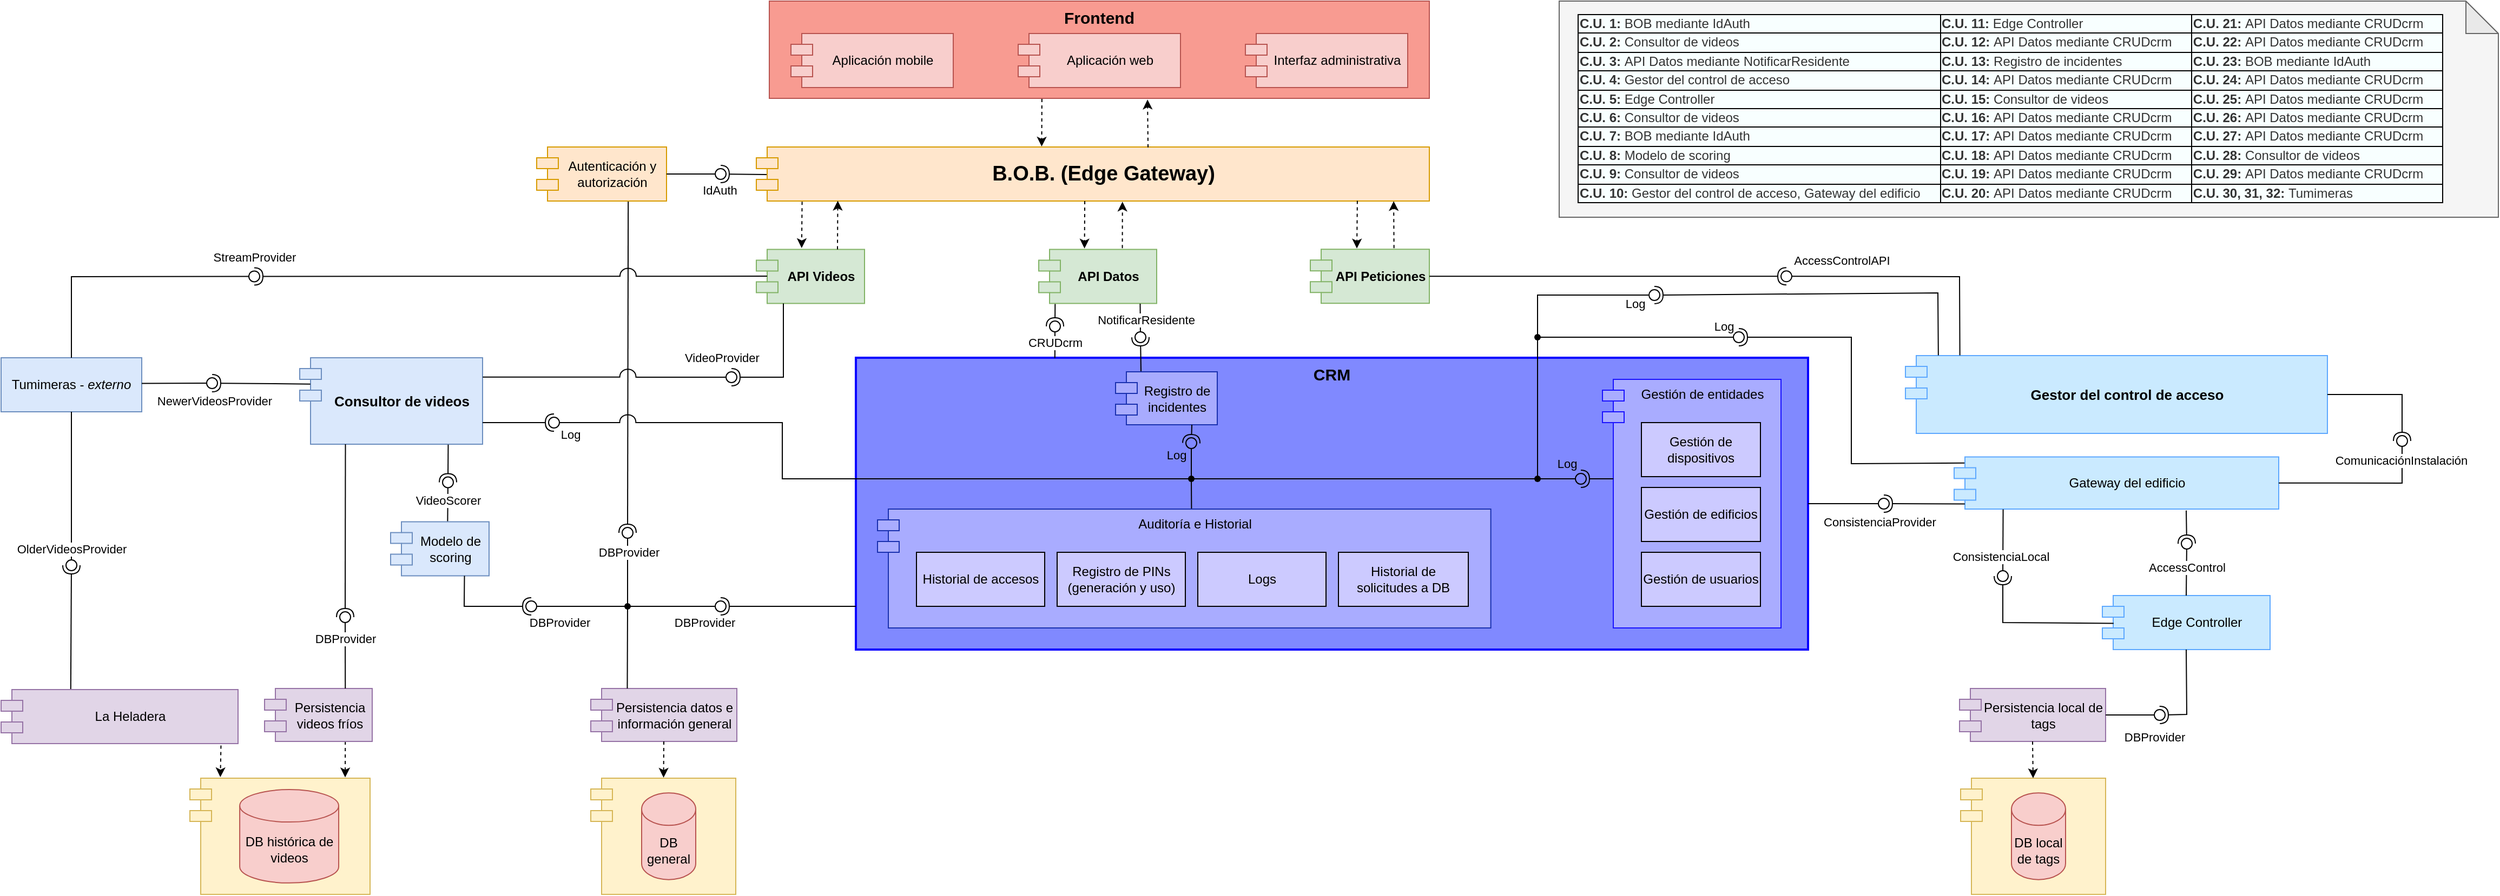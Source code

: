 <mxfile version="27.1.4">
  <diagram name="Vista de Componentes de Alto Nivel" id="XgYhL_Q5aQ_7c3n0z8jG">
    <mxGraphModel dx="2377" dy="1372" grid="1" gridSize="10" guides="1" tooltips="1" connect="1" arrows="1" fold="1" page="1" pageScale="1" pageWidth="1169" pageHeight="827" math="0" shadow="0">
      <root>
        <mxCell id="0" />
        <mxCell id="1" parent="0" />
        <mxCell id="S-wfzaOlgkgEpIh9Br1b-58" value="" style="rounded=0;orthogonalLoop=1;jettySize=auto;html=1;endArrow=halfCircle;endFill=0;endSize=6;strokeWidth=1;sketch=0;exitX=0.705;exitY=1.004;exitDx=0;exitDy=0;exitPerimeter=0;" parent="1" source="DKqnZgWaFf-IS6omjSuh-20" target="S-wfzaOlgkgEpIh9Br1b-60" edge="1">
          <mxGeometry relative="1" as="geometry">
            <mxPoint x="667" y="585" as="sourcePoint" />
          </mxGeometry>
        </mxCell>
        <mxCell id="bJ7sigGb2fM7xMqMPN_4-60" value="CRM" style="html=1;whiteSpace=wrap;align=center;verticalAlign=top;fontSize=15;fontStyle=1;container=0;fillColor=#8089FF;strokeColor=#0800FF;strokeWidth=2;" parent="1" vertex="1">
          <mxGeometry x="820" y="330" width="880" height="270" as="geometry" />
        </mxCell>
        <mxCell id="bJ7sigGb2fM7xMqMPN_4-32" value="Frontend" style="rounded=0;whiteSpace=wrap;html=1;align=center;verticalAlign=top;fontStyle=1;fontSize=15;fillColor=#F89B91;strokeColor=#b85450;" parent="1" vertex="1">
          <mxGeometry x="740" width="610" height="90" as="geometry" />
        </mxCell>
        <mxCell id="bJ7sigGb2fM7xMqMPN_4-30" value="Interfaz administrativa" style="shape=module;align=left;spacingLeft=20;align=center;verticalAlign=middle;whiteSpace=wrap;html=1;fillColor=#f8cecc;strokeColor=#b85450;" parent="1" vertex="1">
          <mxGeometry x="1180" y="30" width="150" height="50" as="geometry" />
        </mxCell>
        <mxCell id="bJ7sigGb2fM7xMqMPN_4-40" value="API Datos" style="shape=module;align=left;spacingLeft=20;align=center;verticalAlign=middle;whiteSpace=wrap;html=1;fontStyle=1;fillColor=#d5e8d4;strokeColor=#82b366;" parent="1" vertex="1">
          <mxGeometry x="989" y="229.7" width="109" height="50" as="geometry" />
        </mxCell>
        <mxCell id="bJ7sigGb2fM7xMqMPN_4-70" value="API Videos" style="shape=module;align=left;spacingLeft=20;align=center;verticalAlign=middle;whiteSpace=wrap;html=1;fontStyle=1;fillColor=#d5e8d4;strokeColor=#82b366;" parent="1" vertex="1">
          <mxGeometry x="728" y="229.7" width="100" height="50" as="geometry" />
        </mxCell>
        <mxCell id="bJ7sigGb2fM7xMqMPN_4-72" value="Tumimeras -&amp;nbsp;&lt;i&gt;externo&lt;/i&gt;" style="html=1;whiteSpace=wrap;fillColor=#dae8fc;strokeColor=#6c8ebf;fontStyle=0" parent="1" vertex="1">
          <mxGeometry x="30" y="330" width="130" height="50" as="geometry" />
        </mxCell>
        <mxCell id="bJ7sigGb2fM7xMqMPN_4-79" value="Gestor del control de acceso" style="shape=module;align=left;spacingLeft=20;align=center;verticalAlign=middle;whiteSpace=wrap;html=1;fontSize=13;fontStyle=1;fillColor=#CAEAFF;strokeColor=#5DA8FF;" parent="1" vertex="1">
          <mxGeometry x="1790" y="328" width="390" height="72" as="geometry" />
        </mxCell>
        <mxCell id="DKqnZgWaFf-IS6omjSuh-20" value="Autenticación y autorización" style="shape=module;align=center;spacingLeft=20;align=center;verticalAlign=middle;whiteSpace=wrap;html=1;fillColor=#ffe6cc;strokeColor=#d79b00;" parent="1" vertex="1">
          <mxGeometry x="525" y="135" width="120" height="50" as="geometry" />
        </mxCell>
        <mxCell id="DKqnZgWaFf-IS6omjSuh-21" value="" style="rounded=0;orthogonalLoop=1;jettySize=auto;html=1;endArrow=halfCircle;endFill=0;endSize=6;strokeWidth=1;sketch=0;exitX=0.016;exitY=0.509;exitDx=0;exitDy=0;exitPerimeter=0;" parent="1" source="DKqnZgWaFf-IS6omjSuh-34" target="DKqnZgWaFf-IS6omjSuh-23" edge="1">
          <mxGeometry relative="1" as="geometry">
            <mxPoint x="650" y="95" as="sourcePoint" />
            <mxPoint x="620" y="99" as="targetPoint" />
          </mxGeometry>
        </mxCell>
        <mxCell id="DKqnZgWaFf-IS6omjSuh-22" value="" style="rounded=0;orthogonalLoop=1;jettySize=auto;html=1;endArrow=oval;endFill=0;sketch=0;sourcePerimeterSpacing=0;targetPerimeterSpacing=0;endSize=10;entryX=0.123;entryY=0.562;entryDx=0;entryDy=0;entryPerimeter=0;exitX=1;exitY=0.5;exitDx=0;exitDy=0;" parent="1" source="DKqnZgWaFf-IS6omjSuh-20" target="DKqnZgWaFf-IS6omjSuh-23" edge="1">
          <mxGeometry relative="1" as="geometry">
            <mxPoint x="660" y="150" as="sourcePoint" />
            <mxPoint x="624" y="95" as="targetPoint" />
          </mxGeometry>
        </mxCell>
        <mxCell id="DKqnZgWaFf-IS6omjSuh-38" value="IdAuth" style="edgeLabel;html=1;align=center;verticalAlign=middle;resizable=0;points=[];" parent="DKqnZgWaFf-IS6omjSuh-22" vertex="1" connectable="0">
          <mxGeometry x="0.226" relative="1" as="geometry">
            <mxPoint x="18" y="15" as="offset" />
          </mxGeometry>
        </mxCell>
        <mxCell id="DKqnZgWaFf-IS6omjSuh-23" value="" style="ellipse;whiteSpace=wrap;html=1;align=center;aspect=fixed;fillColor=none;strokeColor=none;resizable=0;perimeter=centerPerimeter;rotatable=0;allowArrows=0;points=[];outlineConnect=1;" parent="1" vertex="1">
          <mxGeometry x="690" y="155" width="10" height="10" as="geometry" />
        </mxCell>
        <mxCell id="DKqnZgWaFf-IS6omjSuh-34" value="B.O.B. (Edge Gateway)" style="shape=module;align=center;spacingLeft=20;align=center;verticalAlign=middle;whiteSpace=wrap;html=1;fontSize=19;fontStyle=1;fillColor=#ffe6cc;strokeColor=#d79b00;" parent="1" vertex="1">
          <mxGeometry x="728" y="135" width="622" height="50" as="geometry" />
        </mxCell>
        <mxCell id="DKqnZgWaFf-IS6omjSuh-35" value="" style="endArrow=classic;html=1;rounded=0;exitX=0.413;exitY=1.006;exitDx=0;exitDy=0;entryX=0.424;entryY=-0.009;entryDx=0;entryDy=0;entryPerimeter=0;dashed=1;exitPerimeter=0;" parent="1" source="bJ7sigGb2fM7xMqMPN_4-32" target="DKqnZgWaFf-IS6omjSuh-34" edge="1">
          <mxGeometry width="50" height="50" relative="1" as="geometry">
            <mxPoint x="1130" y="120" as="sourcePoint" />
            <mxPoint x="1180" y="70" as="targetPoint" />
          </mxGeometry>
        </mxCell>
        <mxCell id="DKqnZgWaFf-IS6omjSuh-42" value="" style="group" parent="1" vertex="1" connectable="0">
          <mxGeometry x="575" y="719" width="134" height="107.5" as="geometry" />
        </mxCell>
        <mxCell id="DKqnZgWaFf-IS6omjSuh-41" value="" style="shape=module;align=left;spacingLeft=20;align=center;verticalAlign=top;whiteSpace=wrap;html=1;fillColor=#fff2cc;strokeColor=#d6b656;" parent="DKqnZgWaFf-IS6omjSuh-42" vertex="1">
          <mxGeometry width="134" height="107.5" as="geometry" />
        </mxCell>
        <mxCell id="DKqnZgWaFf-IS6omjSuh-39" value="DB general" style="shape=cylinder3;whiteSpace=wrap;html=1;boundedLbl=1;backgroundOutline=1;size=15;fillColor=#f8cecc;strokeColor=#b85450;" parent="DKqnZgWaFf-IS6omjSuh-42" vertex="1">
          <mxGeometry x="47" y="13.63" width="50" height="80.25" as="geometry" />
        </mxCell>
        <mxCell id="DKqnZgWaFf-IS6omjSuh-44" value="" style="endArrow=classic;html=1;rounded=0;exitX=0.068;exitY=1.012;exitDx=0;exitDy=0;entryX=0.419;entryY=-0.024;entryDx=0;entryDy=0;entryPerimeter=0;dashed=1;exitPerimeter=0;" parent="1" source="DKqnZgWaFf-IS6omjSuh-34" target="bJ7sigGb2fM7xMqMPN_4-70" edge="1">
          <mxGeometry width="50" height="50" relative="1" as="geometry">
            <mxPoint x="770.09" y="186" as="sourcePoint" />
            <mxPoint x="769.7" y="248.4" as="targetPoint" />
          </mxGeometry>
        </mxCell>
        <mxCell id="DKqnZgWaFf-IS6omjSuh-45" value="" style="endArrow=classic;html=1;rounded=0;entryX=0.388;entryY=-0.017;entryDx=0;entryDy=0;entryPerimeter=0;dashed=1;exitX=0.488;exitY=1.001;exitDx=0;exitDy=0;exitPerimeter=0;" parent="1" source="DKqnZgWaFf-IS6omjSuh-34" target="bJ7sigGb2fM7xMqMPN_4-40" edge="1">
          <mxGeometry width="50" height="50" relative="1" as="geometry">
            <mxPoint x="1031" y="185" as="sourcePoint" />
            <mxPoint x="1031.244" y="248.35" as="targetPoint" />
          </mxGeometry>
        </mxCell>
        <mxCell id="DKqnZgWaFf-IS6omjSuh-46" value="API Peticiones" style="shape=module;align=left;spacingLeft=20;align=center;verticalAlign=middle;whiteSpace=wrap;html=1;fontStyle=1;fillColor=#d5e8d4;strokeColor=#82b366;" parent="1" vertex="1">
          <mxGeometry x="1240" y="229.65" width="110" height="50" as="geometry" />
        </mxCell>
        <mxCell id="DKqnZgWaFf-IS6omjSuh-48" value="" style="endArrow=classic;html=1;rounded=0;exitX=0.893;exitY=0.996;exitDx=0;exitDy=0;entryX=0.391;entryY=-0.016;entryDx=0;entryDy=0;entryPerimeter=0;dashed=1;exitPerimeter=0;" parent="1" source="DKqnZgWaFf-IS6omjSuh-34" target="DKqnZgWaFf-IS6omjSuh-46" edge="1">
          <mxGeometry width="50" height="50" relative="1" as="geometry">
            <mxPoint x="1283.494" y="185.05" as="sourcePoint" />
            <mxPoint x="1283.79" y="248.35" as="targetPoint" />
          </mxGeometry>
        </mxCell>
        <mxCell id="DKqnZgWaFf-IS6omjSuh-54" value="" style="ellipse;whiteSpace=wrap;html=1;align=center;aspect=fixed;fillColor=none;strokeColor=none;resizable=0;perimeter=centerPerimeter;rotatable=0;allowArrows=0;points=[];outlineConnect=1;" parent="1" vertex="1">
          <mxGeometry x="600" y="269" width="10" height="10" as="geometry" />
        </mxCell>
        <mxCell id="DKqnZgWaFf-IS6omjSuh-57" value="" style="rounded=0;orthogonalLoop=1;jettySize=auto;html=1;endArrow=halfCircle;endFill=0;endSize=6;strokeWidth=1;sketch=0;jumpStyle=arc;jumpSize=15;entryX=1.1;entryY=0.42;entryDx=0;entryDy=0;entryPerimeter=0;exitX=0.1;exitY=0.497;exitDx=0;exitDy=0;exitPerimeter=0;" parent="1" source="bJ7sigGb2fM7xMqMPN_4-70" target="DKqnZgWaFf-IS6omjSuh-62" edge="1">
          <mxGeometry relative="1" as="geometry">
            <mxPoint x="700" y="240" as="sourcePoint" />
            <mxPoint x="430" y="273" as="targetPoint" />
          </mxGeometry>
        </mxCell>
        <mxCell id="DKqnZgWaFf-IS6omjSuh-58" value="" style="rounded=0;orthogonalLoop=1;jettySize=auto;html=1;endArrow=oval;endFill=0;sketch=0;sourcePerimeterSpacing=0;targetPerimeterSpacing=0;endSize=10;exitX=0.5;exitY=0;exitDx=0;exitDy=0;entryX=0.22;entryY=0.54;entryDx=0;entryDy=0;entryPerimeter=0;jumpStyle=arc;jumpSize=15;" parent="1" source="bJ7sigGb2fM7xMqMPN_4-72" target="DKqnZgWaFf-IS6omjSuh-62" edge="1">
          <mxGeometry relative="1" as="geometry">
            <mxPoint x="673" y="319" as="sourcePoint" />
            <mxPoint x="420" y="274" as="targetPoint" />
            <Array as="points">
              <mxPoint x="95" y="255" />
            </Array>
          </mxGeometry>
        </mxCell>
        <mxCell id="DKqnZgWaFf-IS6omjSuh-59" value="StreamProvider" style="edgeLabel;html=1;align=center;verticalAlign=middle;resizable=0;points=[];" parent="DKqnZgWaFf-IS6omjSuh-58" vertex="1" connectable="0">
          <mxGeometry x="0.226" relative="1" as="geometry">
            <mxPoint x="94" y="-18" as="offset" />
          </mxGeometry>
        </mxCell>
        <mxCell id="DKqnZgWaFf-IS6omjSuh-60" value="" style="ellipse;whiteSpace=wrap;html=1;align=center;aspect=fixed;fillColor=none;strokeColor=none;resizable=0;perimeter=centerPerimeter;rotatable=0;allowArrows=0;points=[];outlineConnect=1;" parent="1" vertex="1">
          <mxGeometry x="565" y="314" width="10" height="10" as="geometry" />
        </mxCell>
        <mxCell id="DKqnZgWaFf-IS6omjSuh-62" value="" style="ellipse;whiteSpace=wrap;html=1;align=center;aspect=fixed;fillColor=none;strokeColor=none;resizable=0;perimeter=centerPerimeter;rotatable=0;allowArrows=0;points=[];outlineConnect=1;" parent="1" vertex="1">
          <mxGeometry x="259" y="249.7" width="10" height="10" as="geometry" />
        </mxCell>
        <mxCell id="DKqnZgWaFf-IS6omjSuh-69" value="" style="group" parent="1" vertex="1" connectable="0">
          <mxGeometry x="204.5" y="719" width="166.5" height="107.5" as="geometry" />
        </mxCell>
        <mxCell id="DKqnZgWaFf-IS6omjSuh-70" value="" style="shape=module;align=left;spacingLeft=20;align=center;verticalAlign=top;whiteSpace=wrap;html=1;fillColor=#fff2cc;strokeColor=#d6b656;" parent="DKqnZgWaFf-IS6omjSuh-69" vertex="1">
          <mxGeometry width="166.5" height="107.5" as="geometry" />
        </mxCell>
        <mxCell id="DKqnZgWaFf-IS6omjSuh-71" value="DB histórica de videos" style="shape=cylinder3;whiteSpace=wrap;html=1;boundedLbl=1;backgroundOutline=1;size=15;fillColor=#f8cecc;strokeColor=#b85450;" parent="DKqnZgWaFf-IS6omjSuh-69" vertex="1">
          <mxGeometry x="46.053" y="10.56" width="91.469" height="86.37" as="geometry" />
        </mxCell>
        <mxCell id="DKqnZgWaFf-IS6omjSuh-72" value="La Heladera" style="shape=module;align=left;spacingLeft=20;align=center;verticalAlign=middle;whiteSpace=wrap;html=1;fillColor=#e1d5e7;strokeColor=#9673a6;" parent="1" vertex="1">
          <mxGeometry x="30" y="637" width="219" height="50" as="geometry" />
        </mxCell>
        <mxCell id="DKqnZgWaFf-IS6omjSuh-78" value="" style="ellipse;whiteSpace=wrap;html=1;align=center;aspect=fixed;fillColor=none;strokeColor=none;resizable=0;perimeter=centerPerimeter;rotatable=0;allowArrows=0;points=[];outlineConnect=1;" parent="1" vertex="1">
          <mxGeometry x="120" y="328" width="10" height="10" as="geometry" />
        </mxCell>
        <mxCell id="DKqnZgWaFf-IS6omjSuh-79" value="Consultor de videos" style="shape=module;align=left;spacingLeft=20;align=center;verticalAlign=middle;whiteSpace=wrap;html=1;fontStyle=1;fontSize=13;fillColor=#dae8fc;strokeColor=#6c8ebf;" parent="1" vertex="1">
          <mxGeometry x="306" y="330" width="169" height="80" as="geometry" />
        </mxCell>
        <mxCell id="DKqnZgWaFf-IS6omjSuh-82" value="" style="rounded=0;orthogonalLoop=1;jettySize=auto;html=1;endArrow=halfCircle;endFill=0;endSize=6;strokeWidth=1;sketch=0;exitX=0.25;exitY=1;exitDx=0;exitDy=0;jumpStyle=arc;jumpSize=15;" parent="1" source="bJ7sigGb2fM7xMqMPN_4-70" target="DKqnZgWaFf-IS6omjSuh-84" edge="1">
          <mxGeometry relative="1" as="geometry">
            <mxPoint x="750" y="355" as="sourcePoint" />
            <Array as="points">
              <mxPoint x="753" y="348" />
            </Array>
          </mxGeometry>
        </mxCell>
        <mxCell id="DKqnZgWaFf-IS6omjSuh-85" value="VideoProvider" style="edgeLabel;html=1;align=center;verticalAlign=middle;resizable=0;points=[];" parent="DKqnZgWaFf-IS6omjSuh-82" vertex="1" connectable="0">
          <mxGeometry x="0.568" relative="1" as="geometry">
            <mxPoint x="-35" y="-18" as="offset" />
          </mxGeometry>
        </mxCell>
        <mxCell id="DKqnZgWaFf-IS6omjSuh-83" value="" style="rounded=0;orthogonalLoop=1;jettySize=auto;html=1;endArrow=oval;endFill=0;sketch=0;sourcePerimeterSpacing=0;targetPerimeterSpacing=0;endSize=10;jumpStyle=arc;jumpSize=15;exitX=1.001;exitY=0.223;exitDx=0;exitDy=0;exitPerimeter=0;" parent="1" source="DKqnZgWaFf-IS6omjSuh-79" target="DKqnZgWaFf-IS6omjSuh-84" edge="1">
          <mxGeometry relative="1" as="geometry">
            <mxPoint x="760" y="350" as="sourcePoint" />
          </mxGeometry>
        </mxCell>
        <mxCell id="DKqnZgWaFf-IS6omjSuh-84" value="" style="ellipse;whiteSpace=wrap;html=1;align=center;aspect=fixed;fillColor=none;strokeColor=none;resizable=0;perimeter=centerPerimeter;rotatable=0;allowArrows=0;points=[];outlineConnect=1;" parent="1" vertex="1">
          <mxGeometry x="700" y="343" width="10" height="10" as="geometry" />
        </mxCell>
        <mxCell id="DKqnZgWaFf-IS6omjSuh-87" value="Modelo de scoring" style="shape=module;align=left;spacingLeft=20;align=center;verticalAlign=middle;whiteSpace=wrap;html=1;fillColor=#dae8fc;strokeColor=#6c8ebf;" parent="1" vertex="1">
          <mxGeometry x="390" y="481.75" width="91" height="50" as="geometry" />
        </mxCell>
        <mxCell id="DKqnZgWaFf-IS6omjSuh-88" value="" style="rounded=0;orthogonalLoop=1;jettySize=auto;html=1;endArrow=halfCircle;endFill=0;endSize=6;strokeWidth=1;sketch=0;exitX=0.812;exitY=1.004;exitDx=0;exitDy=0;exitPerimeter=0;" parent="1" source="DKqnZgWaFf-IS6omjSuh-79" target="DKqnZgWaFf-IS6omjSuh-90" edge="1">
          <mxGeometry relative="1" as="geometry">
            <mxPoint x="470" y="390" as="sourcePoint" />
          </mxGeometry>
        </mxCell>
        <mxCell id="DKqnZgWaFf-IS6omjSuh-89" value="" style="rounded=0;orthogonalLoop=1;jettySize=auto;html=1;endArrow=oval;endFill=0;sketch=0;sourcePerimeterSpacing=0;targetPerimeterSpacing=0;endSize=10;exitX=0.579;exitY=-0.009;exitDx=0;exitDy=0;exitPerimeter=0;" parent="1" source="DKqnZgWaFf-IS6omjSuh-87" target="DKqnZgWaFf-IS6omjSuh-90" edge="1">
          <mxGeometry relative="1" as="geometry">
            <mxPoint x="442.922" y="380.0" as="sourcePoint" />
          </mxGeometry>
        </mxCell>
        <mxCell id="S-wfzaOlgkgEpIh9Br1b-40" value="VideoScorer" style="edgeLabel;html=1;align=center;verticalAlign=middle;resizable=0;points=[];" parent="DKqnZgWaFf-IS6omjSuh-89" vertex="1" connectable="0">
          <mxGeometry x="0.103" relative="1" as="geometry">
            <mxPoint as="offset" />
          </mxGeometry>
        </mxCell>
        <mxCell id="DKqnZgWaFf-IS6omjSuh-90" value="" style="ellipse;whiteSpace=wrap;html=1;align=center;aspect=fixed;fillColor=none;strokeColor=none;resizable=0;perimeter=centerPerimeter;rotatable=0;allowArrows=0;points=[];outlineConnect=1;" parent="1" vertex="1">
          <mxGeometry x="438" y="440.25" width="10" height="10" as="geometry" />
        </mxCell>
        <mxCell id="DKqnZgWaFf-IS6omjSuh-92" value="Persistencia datos e información general" style="shape=module;align=left;spacingLeft=20;align=center;verticalAlign=middle;whiteSpace=wrap;html=1;fillColor=#e1d5e7;strokeColor=#9673a6;" parent="1" vertex="1">
          <mxGeometry x="575" y="636" width="135" height="49" as="geometry" />
        </mxCell>
        <mxCell id="DKqnZgWaFf-IS6omjSuh-93" value="" style="endArrow=classic;html=1;rounded=0;exitX=0.5;exitY=1;exitDx=0;exitDy=0;entryX=0.502;entryY=-0.005;entryDx=0;entryDy=0;dashed=1;entryPerimeter=0;" parent="1" source="DKqnZgWaFf-IS6omjSuh-92" target="DKqnZgWaFf-IS6omjSuh-41" edge="1">
          <mxGeometry width="50" height="50" relative="1" as="geometry">
            <mxPoint x="700" y="825" as="sourcePoint" />
            <mxPoint x="700" y="656" as="targetPoint" />
          </mxGeometry>
        </mxCell>
        <mxCell id="DKqnZgWaFf-IS6omjSuh-96" value="Aplicación web" style="shape=module;align=left;spacingLeft=20;align=center;verticalAlign=middle;whiteSpace=wrap;html=1;fillColor=#f8cecc;strokeColor=#b85450;" parent="1" vertex="1">
          <mxGeometry x="970" y="30" width="150" height="50" as="geometry" />
        </mxCell>
        <mxCell id="DKqnZgWaFf-IS6omjSuh-97" value="Aplicación mobile" style="shape=module;align=left;spacingLeft=20;align=center;verticalAlign=middle;whiteSpace=wrap;html=1;fillColor=#f8cecc;strokeColor=#b85450;" parent="1" vertex="1">
          <mxGeometry x="760" y="30" width="150" height="50" as="geometry" />
        </mxCell>
        <mxCell id="DKqnZgWaFf-IS6omjSuh-102" value="" style="rounded=0;orthogonalLoop=1;jettySize=auto;html=1;endArrow=halfCircle;endFill=0;endSize=6;strokeWidth=1;sketch=0;exitX=0.139;exitY=1.011;exitDx=0;exitDy=0;exitPerimeter=0;" parent="1" source="bJ7sigGb2fM7xMqMPN_4-40" target="DKqnZgWaFf-IS6omjSuh-105" edge="1">
          <mxGeometry relative="1" as="geometry">
            <mxPoint x="1020" y="290" as="sourcePoint" />
            <mxPoint x="1204.5" y="289.6" as="targetPoint" />
          </mxGeometry>
        </mxCell>
        <mxCell id="DKqnZgWaFf-IS6omjSuh-103" value="" style="rounded=0;orthogonalLoop=1;jettySize=auto;html=1;endArrow=oval;endFill=0;sketch=0;sourcePerimeterSpacing=0;targetPerimeterSpacing=0;endSize=10;exitX=0.209;exitY=0.001;exitDx=0;exitDy=0;entryX=0.123;entryY=0.562;entryDx=0;entryDy=0;entryPerimeter=0;exitPerimeter=0;" parent="1" source="bJ7sigGb2fM7xMqMPN_4-60" target="DKqnZgWaFf-IS6omjSuh-105" edge="1">
          <mxGeometry relative="1" as="geometry">
            <mxPoint x="1004.123" y="297.95" as="sourcePoint" />
            <mxPoint x="1208.5" y="284.6" as="targetPoint" />
          </mxGeometry>
        </mxCell>
        <mxCell id="DKqnZgWaFf-IS6omjSuh-104" value="CRUDcrm" style="edgeLabel;html=1;align=center;verticalAlign=middle;resizable=0;points=[];" parent="DKqnZgWaFf-IS6omjSuh-103" vertex="1" connectable="0">
          <mxGeometry x="0.226" relative="1" as="geometry">
            <mxPoint y="3" as="offset" />
          </mxGeometry>
        </mxCell>
        <mxCell id="DKqnZgWaFf-IS6omjSuh-105" value="" style="ellipse;whiteSpace=wrap;html=1;align=center;aspect=fixed;fillColor=none;strokeColor=none;resizable=0;perimeter=centerPerimeter;rotatable=0;allowArrows=0;points=[];outlineConnect=1;" parent="1" vertex="1">
          <mxGeometry x="999" y="296" width="10" height="10" as="geometry" />
        </mxCell>
        <mxCell id="DKqnZgWaFf-IS6omjSuh-110" value="" style="endArrow=classic;html=1;rounded=0;exitX=0.582;exitY=0.007;exitDx=0;exitDy=0;entryX=0.573;entryY=1.013;entryDx=0;entryDy=0;entryPerimeter=0;dashed=1;exitPerimeter=0;" parent="1" source="DKqnZgWaFf-IS6omjSuh-34" target="bJ7sigGb2fM7xMqMPN_4-32" edge="1">
          <mxGeometry width="50" height="50" relative="1" as="geometry">
            <mxPoint x="990" y="110" as="sourcePoint" />
            <mxPoint x="991" y="154" as="targetPoint" />
          </mxGeometry>
        </mxCell>
        <mxCell id="DKqnZgWaFf-IS6omjSuh-111" value="" style="endArrow=classic;html=1;rounded=0;exitX=0.75;exitY=0;exitDx=0;exitDy=0;entryX=0.121;entryY=0.995;entryDx=0;entryDy=0;entryPerimeter=0;dashed=1;" parent="1" source="bJ7sigGb2fM7xMqMPN_4-70" target="DKqnZgWaFf-IS6omjSuh-34" edge="1">
          <mxGeometry width="50" height="50" relative="1" as="geometry">
            <mxPoint x="790.39" y="220" as="sourcePoint" />
            <mxPoint x="790" y="282.4" as="targetPoint" />
          </mxGeometry>
        </mxCell>
        <mxCell id="DKqnZgWaFf-IS6omjSuh-112" value="" style="endArrow=classic;html=1;rounded=0;exitX=0.709;exitY=-0.021;exitDx=0;exitDy=0;entryX=0.544;entryY=1.012;entryDx=0;entryDy=0;entryPerimeter=0;dashed=1;exitPerimeter=0;" parent="1" source="bJ7sigGb2fM7xMqMPN_4-40" target="DKqnZgWaFf-IS6omjSuh-34" edge="1">
          <mxGeometry width="50" height="50" relative="1" as="geometry">
            <mxPoint x="1060" y="220" as="sourcePoint" />
            <mxPoint x="1060.024" y="283.2" as="targetPoint" />
          </mxGeometry>
        </mxCell>
        <mxCell id="DKqnZgWaFf-IS6omjSuh-113" value="" style="endArrow=classic;html=1;rounded=0;exitX=0.703;exitY=-0.02;exitDx=0;exitDy=0;entryX=0.947;entryY=1.002;entryDx=0;entryDy=0;entryPerimeter=0;dashed=1;exitPerimeter=0;" parent="1" source="DKqnZgWaFf-IS6omjSuh-46" target="DKqnZgWaFf-IS6omjSuh-34" edge="1">
          <mxGeometry width="50" height="50" relative="1" as="geometry">
            <mxPoint x="1310" y="230" as="sourcePoint" />
            <mxPoint x="1317.082" y="185.15" as="targetPoint" />
          </mxGeometry>
        </mxCell>
        <mxCell id="DKqnZgWaFf-IS6omjSuh-118" value="" style="ellipse;whiteSpace=wrap;html=1;align=center;aspect=fixed;fillColor=none;strokeColor=none;resizable=0;perimeter=centerPerimeter;rotatable=0;allowArrows=0;points=[];outlineConnect=1;container=0;" parent="1" vertex="1">
          <mxGeometry x="1078" y="328" width="10" height="10" as="geometry" />
        </mxCell>
        <mxCell id="DKqnZgWaFf-IS6omjSuh-119" value="" style="rounded=0;orthogonalLoop=1;jettySize=auto;html=1;endArrow=halfCircle;endFill=0;endSize=6;strokeWidth=1;sketch=0;exitX=0.25;exitY=0;exitDx=0;exitDy=0;entryX=0.395;entryY=0.324;entryDx=0;entryDy=0;entryPerimeter=0;" parent="1" source="DKqnZgWaFf-IS6omjSuh-115" target="DKqnZgWaFf-IS6omjSuh-122" edge="1">
          <mxGeometry relative="1" as="geometry">
            <mxPoint x="1115" y="364" as="sourcePoint" />
            <mxPoint x="1083" y="344.0" as="targetPoint" />
          </mxGeometry>
        </mxCell>
        <mxCell id="DKqnZgWaFf-IS6omjSuh-120" value="" style="rounded=0;orthogonalLoop=1;jettySize=auto;html=1;endArrow=oval;endFill=0;sketch=0;sourcePerimeterSpacing=0;targetPerimeterSpacing=0;endSize=10;entryX=0.123;entryY=0.562;entryDx=0;entryDy=0;entryPerimeter=0;exitX=0.86;exitY=1.007;exitDx=0;exitDy=0;exitPerimeter=0;" parent="1" source="bJ7sigGb2fM7xMqMPN_4-40" target="DKqnZgWaFf-IS6omjSuh-122" edge="1">
          <mxGeometry relative="1" as="geometry">
            <mxPoint x="1080" y="290" as="sourcePoint" />
            <mxPoint x="1319.5" y="286.6" as="targetPoint" />
          </mxGeometry>
        </mxCell>
        <mxCell id="DKqnZgWaFf-IS6omjSuh-121" value="NotificarResidente" style="edgeLabel;html=1;align=center;verticalAlign=middle;resizable=0;points=[];" parent="DKqnZgWaFf-IS6omjSuh-120" vertex="1" connectable="0">
          <mxGeometry x="0.226" relative="1" as="geometry">
            <mxPoint x="5" y="-4" as="offset" />
          </mxGeometry>
        </mxCell>
        <mxCell id="DKqnZgWaFf-IS6omjSuh-122" value="" style="ellipse;whiteSpace=wrap;html=1;align=center;aspect=fixed;fillColor=none;strokeColor=none;resizable=0;perimeter=centerPerimeter;rotatable=0;allowArrows=0;points=[];outlineConnect=1;" parent="1" vertex="1">
          <mxGeometry x="1078" y="306" width="10" height="10" as="geometry" />
        </mxCell>
        <mxCell id="S-wfzaOlgkgEpIh9Br1b-22" value="" style="rounded=0;orthogonalLoop=1;jettySize=auto;html=1;endArrow=halfCircle;endFill=0;endSize=6;strokeWidth=1;sketch=0;exitX=0.294;exitY=-0.011;exitDx=0;exitDy=0;exitPerimeter=0;" parent="1" source="DKqnZgWaFf-IS6omjSuh-72" target="S-wfzaOlgkgEpIh9Br1b-24" edge="1">
          <mxGeometry relative="1" as="geometry">
            <mxPoint x="145" y="575" as="sourcePoint" />
          </mxGeometry>
        </mxCell>
        <mxCell id="S-wfzaOlgkgEpIh9Br1b-23" value="" style="rounded=0;orthogonalLoop=1;jettySize=auto;html=1;endArrow=oval;endFill=0;sketch=0;sourcePerimeterSpacing=0;targetPerimeterSpacing=0;endSize=10;exitX=0.5;exitY=1;exitDx=0;exitDy=0;" parent="1" source="bJ7sigGb2fM7xMqMPN_4-72" target="S-wfzaOlgkgEpIh9Br1b-24" edge="1">
          <mxGeometry relative="1" as="geometry">
            <mxPoint x="130" y="400" as="sourcePoint" />
          </mxGeometry>
        </mxCell>
        <mxCell id="S-wfzaOlgkgEpIh9Br1b-25" value="OlderVideosProvider" style="edgeLabel;html=1;align=center;verticalAlign=middle;resizable=0;points=[];" parent="S-wfzaOlgkgEpIh9Br1b-23" vertex="1" connectable="0">
          <mxGeometry x="0.693" relative="1" as="geometry">
            <mxPoint y="7" as="offset" />
          </mxGeometry>
        </mxCell>
        <mxCell id="S-wfzaOlgkgEpIh9Br1b-24" value="" style="ellipse;whiteSpace=wrap;html=1;align=center;aspect=fixed;fillColor=none;strokeColor=none;resizable=0;perimeter=centerPerimeter;rotatable=0;allowArrows=0;points=[];outlineConnect=1;" parent="1" vertex="1">
          <mxGeometry x="90" y="517" width="10" height="10" as="geometry" />
        </mxCell>
        <mxCell id="S-wfzaOlgkgEpIh9Br1b-26" value="" style="rounded=0;orthogonalLoop=1;jettySize=auto;html=1;endArrow=halfCircle;endFill=0;endSize=6;strokeWidth=1;sketch=0;exitX=0.058;exitY=0.304;exitDx=0;exitDy=0;exitPerimeter=0;" parent="1" source="DKqnZgWaFf-IS6omjSuh-79" target="S-wfzaOlgkgEpIh9Br1b-28" edge="1">
          <mxGeometry relative="1" as="geometry">
            <mxPoint x="230" y="405" as="sourcePoint" />
          </mxGeometry>
        </mxCell>
        <mxCell id="S-wfzaOlgkgEpIh9Br1b-27" value="" style="rounded=0;orthogonalLoop=1;jettySize=auto;html=1;endArrow=oval;endFill=0;sketch=0;sourcePerimeterSpacing=0;targetPerimeterSpacing=0;endSize=10;exitX=1;exitY=0.474;exitDx=0;exitDy=0;exitPerimeter=0;" parent="1" source="bJ7sigGb2fM7xMqMPN_4-72" target="S-wfzaOlgkgEpIh9Br1b-28" edge="1">
          <mxGeometry relative="1" as="geometry">
            <mxPoint x="160" y="310" as="sourcePoint" />
          </mxGeometry>
        </mxCell>
        <mxCell id="S-wfzaOlgkgEpIh9Br1b-33" value="NewerVideosProvider" style="edgeLabel;html=1;align=center;verticalAlign=middle;resizable=0;points=[];" parent="S-wfzaOlgkgEpIh9Br1b-27" vertex="1" connectable="0">
          <mxGeometry x="0.477" y="1" relative="1" as="geometry">
            <mxPoint x="19" y="17" as="offset" />
          </mxGeometry>
        </mxCell>
        <mxCell id="S-wfzaOlgkgEpIh9Br1b-28" value="" style="ellipse;whiteSpace=wrap;html=1;align=center;aspect=fixed;fillColor=none;strokeColor=none;resizable=0;perimeter=centerPerimeter;rotatable=0;allowArrows=0;points=[];outlineConnect=1;" parent="1" vertex="1">
          <mxGeometry x="220" y="348.5" width="10" height="10" as="geometry" />
        </mxCell>
        <mxCell id="S-wfzaOlgkgEpIh9Br1b-34" value="" style="endArrow=classic;html=1;rounded=0;exitX=0.75;exitY=1;exitDx=0;exitDy=0;entryX=0.862;entryY=-0.007;entryDx=0;entryDy=0;dashed=1;entryPerimeter=0;" parent="1" source="S-wfzaOlgkgEpIh9Br1b-69" target="DKqnZgWaFf-IS6omjSuh-70" edge="1">
          <mxGeometry width="50" height="50" relative="1" as="geometry">
            <mxPoint x="622" y="670" as="sourcePoint" />
            <mxPoint x="580" y="671" as="targetPoint" />
          </mxGeometry>
        </mxCell>
        <mxCell id="S-wfzaOlgkgEpIh9Br1b-35" value="" style="endArrow=classic;html=1;rounded=0;exitX=0.928;exitY=1.036;exitDx=0;exitDy=0;entryX=0.169;entryY=-0.009;entryDx=0;entryDy=0;dashed=1;exitPerimeter=0;entryPerimeter=0;" parent="1" source="DKqnZgWaFf-IS6omjSuh-72" target="DKqnZgWaFf-IS6omjSuh-70" edge="1">
          <mxGeometry width="50" height="50" relative="1" as="geometry">
            <mxPoint x="492" y="670" as="sourcePoint" />
            <mxPoint x="450" y="671" as="targetPoint" />
          </mxGeometry>
        </mxCell>
        <mxCell id="DKqnZgWaFf-IS6omjSuh-115" value="Registro de incidentes" style="shape=module;align=left;spacingLeft=20;align=center;verticalAlign=middle;whiteSpace=wrap;html=1;container=0;fillColor=light-dark(#a8abfe, #30477a);strokeColor=#1A31AF;" parent="1" vertex="1">
          <mxGeometry x="1060" y="343" width="94" height="49" as="geometry" />
        </mxCell>
        <mxCell id="DKqnZgWaFf-IS6omjSuh-131" value="" style="endArrow=none;html=1;rounded=0;entryX=0.512;entryY=0;entryDx=0;entryDy=0;exitX=0.587;exitY=0.602;exitDx=0;exitDy=0;exitPerimeter=0;entryPerimeter=0;" parent="1" source="DKqnZgWaFf-IS6omjSuh-132" target="bJ7sigGb2fM7xMqMPN_4-53" edge="1">
          <mxGeometry width="50" height="50" relative="1" as="geometry">
            <mxPoint x="1131" y="514" as="sourcePoint" />
            <mxPoint x="1170" y="626" as="targetPoint" />
          </mxGeometry>
        </mxCell>
        <mxCell id="DKqnZgWaFf-IS6omjSuh-132" value="" style="shape=waypoint;sketch=0;fillStyle=solid;size=6;pointerEvents=1;points=[];fillColor=none;resizable=0;rotatable=0;perimeter=centerPerimeter;snapToPoint=1;container=0;" parent="1" vertex="1">
          <mxGeometry x="1120" y="432" width="20" height="20" as="geometry" />
        </mxCell>
        <mxCell id="S-wfzaOlgkgEpIh9Br1b-36" value="" style="group" parent="1" vertex="1" connectable="0">
          <mxGeometry x="840" y="470" width="566.8" height="110" as="geometry" />
        </mxCell>
        <mxCell id="bJ7sigGb2fM7xMqMPN_4-53" value="Auditoría e Historial" style="shape=module;align=left;spacingLeft=20;align=center;verticalAlign=top;whiteSpace=wrap;html=1;container=0;fillColor=light-dark(#a9acff, #ededed);strokeColor=#1A31AF;" parent="S-wfzaOlgkgEpIh9Br1b-36" vertex="1">
          <mxGeometry width="566.8" height="110" as="geometry" />
        </mxCell>
        <mxCell id="bJ7sigGb2fM7xMqMPN_4-54" value="Historial de accesos" style="html=1;whiteSpace=wrap;container=0;fillColor=#CCCAFF;" parent="S-wfzaOlgkgEpIh9Br1b-36" vertex="1">
          <mxGeometry x="36" y="40" width="118.5" height="50" as="geometry" />
        </mxCell>
        <mxCell id="bJ7sigGb2fM7xMqMPN_4-55" value="Registro de PINs (generación y uso)" style="html=1;whiteSpace=wrap;container=0;fillColor=#CCCAFF;" parent="S-wfzaOlgkgEpIh9Br1b-36" vertex="1">
          <mxGeometry x="166" y="40" width="118.5" height="50" as="geometry" />
        </mxCell>
        <mxCell id="bJ7sigGb2fM7xMqMPN_4-56" value="Historial de solicitudes a DB" style="html=1;whiteSpace=wrap;container=0;fillColor=#CCCAFF;" parent="S-wfzaOlgkgEpIh9Br1b-36" vertex="1">
          <mxGeometry x="426" y="40" width="120" height="50" as="geometry" />
        </mxCell>
        <mxCell id="bJ7sigGb2fM7xMqMPN_4-58" value="Logs" style="html=1;whiteSpace=wrap;container=0;fillColor=#CCCAFF;" parent="S-wfzaOlgkgEpIh9Br1b-36" vertex="1">
          <mxGeometry x="296" y="40" width="118.5" height="50" as="geometry" />
        </mxCell>
        <mxCell id="S-wfzaOlgkgEpIh9Br1b-37" value="" style="group" parent="1" vertex="1" connectable="0">
          <mxGeometry x="1510" y="350" width="165" height="230" as="geometry" />
        </mxCell>
        <mxCell id="bJ7sigGb2fM7xMqMPN_4-45" value="Gestión de entidades" style="shape=module;align=left;spacingLeft=20;align=center;verticalAlign=top;whiteSpace=wrap;html=1;container=0;strokeColor=light-dark(#1A13FF,#421DFF);fillColor=light-dark(#A9ACFF,#EDEDED);gradientColor=none;" parent="S-wfzaOlgkgEpIh9Br1b-37" vertex="1">
          <mxGeometry width="165" height="230" as="geometry" />
        </mxCell>
        <mxCell id="bJ7sigGb2fM7xMqMPN_4-46" value="Gestión de usuarios" style="html=1;whiteSpace=wrap;container=0;fillColor=light-dark(#cccaff, #ededed);" parent="S-wfzaOlgkgEpIh9Br1b-37" vertex="1">
          <mxGeometry x="36" y="160" width="110" height="50" as="geometry" />
        </mxCell>
        <mxCell id="bJ7sigGb2fM7xMqMPN_4-47" value="Gestión de edificios" style="html=1;whiteSpace=wrap;container=0;fillColor=light-dark(#cccaff, #ededed);" parent="S-wfzaOlgkgEpIh9Br1b-37" vertex="1">
          <mxGeometry x="36" y="100" width="110" height="50" as="geometry" />
        </mxCell>
        <mxCell id="bJ7sigGb2fM7xMqMPN_4-48" value="Gestión de dispositivos" style="html=1;whiteSpace=wrap;container=0;fillColor=light-dark(#cccaff, #ededed);" parent="S-wfzaOlgkgEpIh9Br1b-37" vertex="1">
          <mxGeometry x="36" y="40" width="110" height="50" as="geometry" />
        </mxCell>
        <mxCell id="S-wfzaOlgkgEpIh9Br1b-38" value="" style="shape=waypoint;sketch=0;fillStyle=solid;size=6;pointerEvents=1;points=[];fillColor=none;resizable=0;rotatable=0;perimeter=centerPerimeter;snapToPoint=1;container=0;" parent="1" vertex="1">
          <mxGeometry x="1440" y="432" width="20" height="20" as="geometry" />
        </mxCell>
        <mxCell id="S-wfzaOlgkgEpIh9Br1b-39" value="" style="endArrow=none;html=1;rounded=0;exitX=0.7;exitY=0.637;exitDx=0;exitDy=0;exitPerimeter=0;entryX=0.14;entryY=0.69;entryDx=0;entryDy=0;entryPerimeter=0;" parent="1" source="DKqnZgWaFf-IS6omjSuh-132" target="S-wfzaOlgkgEpIh9Br1b-38" edge="1">
          <mxGeometry width="50" height="50" relative="1" as="geometry">
            <mxPoint x="1325" y="442" as="sourcePoint" />
            <mxPoint x="1470" y="260" as="targetPoint" />
          </mxGeometry>
        </mxCell>
        <mxCell id="S-wfzaOlgkgEpIh9Br1b-42" value="" style="rounded=0;orthogonalLoop=1;jettySize=auto;html=1;endArrow=halfCircle;endFill=0;endSize=6;strokeWidth=1;sketch=0;exitX=0.75;exitY=1;exitDx=0;exitDy=0;" parent="1" source="DKqnZgWaFf-IS6omjSuh-115" target="S-wfzaOlgkgEpIh9Br1b-44" edge="1">
          <mxGeometry relative="1" as="geometry">
            <mxPoint x="1194" y="655" as="sourcePoint" />
          </mxGeometry>
        </mxCell>
        <mxCell id="S-wfzaOlgkgEpIh9Br1b-43" value="" style="rounded=0;orthogonalLoop=1;jettySize=auto;html=1;endArrow=oval;endFill=0;sketch=0;sourcePerimeterSpacing=0;targetPerimeterSpacing=0;endSize=10;exitX=0.386;exitY=1.152;exitDx=0;exitDy=0;exitPerimeter=0;" parent="1" source="DKqnZgWaFf-IS6omjSuh-132" target="S-wfzaOlgkgEpIh9Br1b-44" edge="1">
          <mxGeometry relative="1" as="geometry">
            <mxPoint x="1154" y="655" as="sourcePoint" />
          </mxGeometry>
        </mxCell>
        <mxCell id="S-wfzaOlgkgEpIh9Br1b-52" value="Log" style="edgeLabel;html=1;align=center;verticalAlign=middle;resizable=0;points=[];labelBackgroundColor=none;" parent="S-wfzaOlgkgEpIh9Br1b-43" vertex="1" connectable="0">
          <mxGeometry x="0.313" relative="1" as="geometry">
            <mxPoint x="-14" y="-1" as="offset" />
          </mxGeometry>
        </mxCell>
        <mxCell id="S-wfzaOlgkgEpIh9Br1b-44" value="" style="ellipse;whiteSpace=wrap;html=1;align=center;aspect=fixed;fillColor=none;strokeColor=none;resizable=0;perimeter=centerPerimeter;rotatable=0;allowArrows=0;points=[];outlineConnect=1;" parent="1" vertex="1">
          <mxGeometry x="1125" y="404" width="10" height="10" as="geometry" />
        </mxCell>
        <mxCell id="S-wfzaOlgkgEpIh9Br1b-48" value="" style="rounded=0;orthogonalLoop=1;jettySize=auto;html=1;endArrow=halfCircle;endFill=0;endSize=6;strokeWidth=1;sketch=0;exitX=1;exitY=0.75;exitDx=0;exitDy=0;" parent="1" source="DKqnZgWaFf-IS6omjSuh-79" target="S-wfzaOlgkgEpIh9Br1b-50" edge="1">
          <mxGeometry relative="1" as="geometry">
            <mxPoint x="740" y="442" as="sourcePoint" />
          </mxGeometry>
        </mxCell>
        <mxCell id="S-wfzaOlgkgEpIh9Br1b-49" value="" style="rounded=0;orthogonalLoop=1;jettySize=auto;html=1;endArrow=oval;endFill=0;sketch=0;sourcePerimeterSpacing=0;targetPerimeterSpacing=0;endSize=10;exitX=0.47;exitY=0.1;exitDx=0;exitDy=0;exitPerimeter=0;jumpStyle=arc;jumpSize=15;" parent="1" source="DKqnZgWaFf-IS6omjSuh-132" target="S-wfzaOlgkgEpIh9Br1b-50" edge="1">
          <mxGeometry relative="1" as="geometry">
            <mxPoint x="700" y="442" as="sourcePoint" />
            <Array as="points">
              <mxPoint x="752" y="442" />
              <mxPoint x="752" y="390" />
            </Array>
          </mxGeometry>
        </mxCell>
        <mxCell id="S-wfzaOlgkgEpIh9Br1b-51" value="Log" style="edgeLabel;html=1;align=center;verticalAlign=middle;resizable=0;points=[];" parent="S-wfzaOlgkgEpIh9Br1b-49" vertex="1" connectable="0">
          <mxGeometry x="0.935" y="1" relative="1" as="geometry">
            <mxPoint x="-6" y="10" as="offset" />
          </mxGeometry>
        </mxCell>
        <mxCell id="S-wfzaOlgkgEpIh9Br1b-50" value="" style="ellipse;whiteSpace=wrap;html=1;align=center;aspect=fixed;fillColor=none;strokeColor=none;resizable=0;perimeter=centerPerimeter;rotatable=0;allowArrows=0;points=[];outlineConnect=1;" parent="1" vertex="1">
          <mxGeometry x="536" y="385" width="10" height="10" as="geometry" />
        </mxCell>
        <mxCell id="S-wfzaOlgkgEpIh9Br1b-54" value="" style="rounded=0;orthogonalLoop=1;jettySize=auto;html=1;endArrow=halfCircle;endFill=0;endSize=6;strokeWidth=1;sketch=0;exitX=0.061;exitY=0.4;exitDx=0;exitDy=0;exitPerimeter=0;" parent="1" source="bJ7sigGb2fM7xMqMPN_4-45" target="S-wfzaOlgkgEpIh9Br1b-56" edge="1">
          <mxGeometry relative="1" as="geometry">
            <mxPoint x="1510" y="442" as="sourcePoint" />
          </mxGeometry>
        </mxCell>
        <mxCell id="S-wfzaOlgkgEpIh9Br1b-55" value="" style="rounded=0;orthogonalLoop=1;jettySize=auto;html=1;endArrow=oval;endFill=0;sketch=0;sourcePerimeterSpacing=0;targetPerimeterSpacing=0;endSize=10;exitX=0.968;exitY=0.495;exitDx=0;exitDy=0;exitPerimeter=0;" parent="1" source="S-wfzaOlgkgEpIh9Br1b-38" target="S-wfzaOlgkgEpIh9Br1b-56" edge="1">
          <mxGeometry relative="1" as="geometry">
            <mxPoint x="1470" y="442" as="sourcePoint" />
          </mxGeometry>
        </mxCell>
        <mxCell id="S-wfzaOlgkgEpIh9Br1b-57" value="Log" style="edgeLabel;html=1;align=center;verticalAlign=middle;resizable=0;points=[];labelBackgroundColor=none;" parent="S-wfzaOlgkgEpIh9Br1b-55" vertex="1" connectable="0">
          <mxGeometry x="0.044" y="-1" relative="1" as="geometry">
            <mxPoint x="6" y="-15" as="offset" />
          </mxGeometry>
        </mxCell>
        <mxCell id="S-wfzaOlgkgEpIh9Br1b-56" value="" style="ellipse;whiteSpace=wrap;html=1;align=center;aspect=fixed;fillColor=none;strokeColor=none;resizable=0;perimeter=centerPerimeter;rotatable=0;allowArrows=0;points=[];outlineConnect=1;" parent="1" vertex="1">
          <mxGeometry x="1485" y="437" width="10" height="10" as="geometry" />
        </mxCell>
        <mxCell id="S-wfzaOlgkgEpIh9Br1b-59" value="" style="rounded=0;orthogonalLoop=1;jettySize=auto;html=1;endArrow=oval;endFill=0;sketch=0;sourcePerimeterSpacing=0;targetPerimeterSpacing=0;endSize=10;exitX=0.333;exitY=0.4;exitDx=0;exitDy=0;exitPerimeter=0;" parent="1" source="S-wfzaOlgkgEpIh9Br1b-61" target="S-wfzaOlgkgEpIh9Br1b-60" edge="1">
          <mxGeometry relative="1" as="geometry">
            <mxPoint x="627" y="585" as="sourcePoint" />
          </mxGeometry>
        </mxCell>
        <mxCell id="S-wfzaOlgkgEpIh9Br1b-67" value="DBProvider" style="edgeLabel;html=1;align=center;verticalAlign=middle;resizable=0;points=[];" parent="S-wfzaOlgkgEpIh9Br1b-59" vertex="1" connectable="0">
          <mxGeometry x="0.665" y="-1" relative="1" as="geometry">
            <mxPoint y="6" as="offset" />
          </mxGeometry>
        </mxCell>
        <mxCell id="S-wfzaOlgkgEpIh9Br1b-60" value="" style="ellipse;whiteSpace=wrap;html=1;align=center;aspect=fixed;fillColor=none;strokeColor=none;resizable=0;perimeter=centerPerimeter;rotatable=0;allowArrows=0;points=[];outlineConnect=1;" parent="1" vertex="1">
          <mxGeometry x="604" y="487" width="10" height="10" as="geometry" />
        </mxCell>
        <mxCell id="S-wfzaOlgkgEpIh9Br1b-61" value="" style="shape=waypoint;sketch=0;fillStyle=solid;size=6;pointerEvents=1;points=[];fillColor=none;resizable=0;rotatable=0;perimeter=centerPerimeter;snapToPoint=1;container=0;" parent="1" vertex="1">
          <mxGeometry x="599" y="550" width="20" height="20" as="geometry" />
        </mxCell>
        <mxCell id="S-wfzaOlgkgEpIh9Br1b-63" value="" style="rounded=0;orthogonalLoop=1;jettySize=auto;html=1;endArrow=halfCircle;endFill=0;endSize=6;strokeWidth=1;sketch=0;exitX=0;exitY=0.852;exitDx=0;exitDy=0;exitPerimeter=0;" parent="1" source="bJ7sigGb2fM7xMqMPN_4-60" target="S-wfzaOlgkgEpIh9Br1b-65" edge="1">
          <mxGeometry relative="1" as="geometry">
            <mxPoint x="800" y="560" as="sourcePoint" />
          </mxGeometry>
        </mxCell>
        <mxCell id="S-wfzaOlgkgEpIh9Br1b-64" value="" style="rounded=0;orthogonalLoop=1;jettySize=auto;html=1;endArrow=oval;endFill=0;sketch=0;sourcePerimeterSpacing=0;targetPerimeterSpacing=0;endSize=10;exitX=0.9;exitY=0.517;exitDx=0;exitDy=0;exitPerimeter=0;" parent="1" source="S-wfzaOlgkgEpIh9Br1b-61" target="S-wfzaOlgkgEpIh9Br1b-65" edge="1">
          <mxGeometry relative="1" as="geometry">
            <mxPoint x="672" y="565" as="sourcePoint" />
          </mxGeometry>
        </mxCell>
        <mxCell id="S-wfzaOlgkgEpIh9Br1b-65" value="" style="ellipse;whiteSpace=wrap;html=1;align=center;aspect=fixed;fillColor=none;strokeColor=none;resizable=0;perimeter=centerPerimeter;rotatable=0;allowArrows=0;points=[];outlineConnect=1;" parent="1" vertex="1">
          <mxGeometry x="690" y="555" width="10" height="10" as="geometry" />
        </mxCell>
        <mxCell id="S-wfzaOlgkgEpIh9Br1b-66" value="" style="endArrow=none;html=1;rounded=0;entryX=0.71;entryY=0.91;entryDx=0;entryDy=0;entryPerimeter=0;exitX=0.25;exitY=0;exitDx=0;exitDy=0;" parent="1" source="DKqnZgWaFf-IS6omjSuh-92" target="S-wfzaOlgkgEpIh9Br1b-61" edge="1">
          <mxGeometry width="50" height="50" relative="1" as="geometry">
            <mxPoint x="520" y="630" as="sourcePoint" />
            <mxPoint x="570" y="580" as="targetPoint" />
          </mxGeometry>
        </mxCell>
        <mxCell id="S-wfzaOlgkgEpIh9Br1b-68" value="DBProvider" style="edgeLabel;html=1;align=center;verticalAlign=middle;resizable=0;points=[];" parent="1" vertex="1" connectable="0">
          <mxGeometry x="680" y="575" as="geometry" />
        </mxCell>
        <mxCell id="S-wfzaOlgkgEpIh9Br1b-69" value="Persistencia videos fríos" style="shape=module;align=left;spacingLeft=20;align=center;verticalAlign=middle;whiteSpace=wrap;html=1;fillColor=#e1d5e7;strokeColor=#9673a6;" parent="1" vertex="1">
          <mxGeometry x="273.5" y="636" width="99.5" height="49" as="geometry" />
        </mxCell>
        <mxCell id="S-wfzaOlgkgEpIh9Br1b-70" value="" style="rounded=0;orthogonalLoop=1;jettySize=auto;html=1;endArrow=halfCircle;endFill=0;endSize=6;strokeWidth=1;sketch=0;exitX=0.25;exitY=1;exitDx=0;exitDy=0;" parent="1" source="DKqnZgWaFf-IS6omjSuh-79" target="S-wfzaOlgkgEpIh9Br1b-72" edge="1">
          <mxGeometry relative="1" as="geometry">
            <mxPoint x="541" y="585" as="sourcePoint" />
          </mxGeometry>
        </mxCell>
        <mxCell id="S-wfzaOlgkgEpIh9Br1b-71" value="" style="rounded=0;orthogonalLoop=1;jettySize=auto;html=1;endArrow=oval;endFill=0;sketch=0;sourcePerimeterSpacing=0;targetPerimeterSpacing=0;endSize=10;exitX=0.75;exitY=0;exitDx=0;exitDy=0;" parent="1" source="S-wfzaOlgkgEpIh9Br1b-69" target="S-wfzaOlgkgEpIh9Br1b-72" edge="1">
          <mxGeometry relative="1" as="geometry">
            <mxPoint x="330" y="585" as="sourcePoint" />
          </mxGeometry>
        </mxCell>
        <mxCell id="S-wfzaOlgkgEpIh9Br1b-72" value="" style="ellipse;whiteSpace=wrap;html=1;align=center;aspect=fixed;fillColor=none;strokeColor=none;resizable=0;perimeter=centerPerimeter;rotatable=0;allowArrows=0;points=[];outlineConnect=1;" parent="1" vertex="1">
          <mxGeometry x="343" y="565" width="10" height="10" as="geometry" />
        </mxCell>
        <mxCell id="S-wfzaOlgkgEpIh9Br1b-73" value="DBProvider" style="edgeLabel;html=1;align=center;verticalAlign=middle;resizable=0;points=[];" parent="1" vertex="1" connectable="0">
          <mxGeometry x="348" y="590" as="geometry" />
        </mxCell>
        <mxCell id="S-wfzaOlgkgEpIh9Br1b-74" value="&lt;table style=&quot;border: 1px solid rgb(0, 0, 0); border-collapse: collapse; background-color: rgb(255, 255, 153);&quot; border=&quot;1&quot;&gt;&lt;tbody&gt;&lt;tr&gt;&lt;td style=&quot;border-collapse: collapse; border-color: rgb(0, 0, 0); background-color: light-dark(rgb(248, 255, 255), rgb(31, 31, 0));&quot; border=&quot;1&quot;&gt;&lt;span style=&quot;&quot;&gt;&lt;b style=&quot;&quot;&gt;C.U. 1&lt;span style=&quot;&quot;&gt;:&lt;/span&gt;&lt;/b&gt;&lt;span style=&quot;&quot;&gt;&amp;nbsp;BOB mediante IdAuth&lt;/span&gt;&lt;/span&gt;&lt;/td&gt;&lt;td style=&quot;background-color: light-dark(rgb(248, 255, 255), rgb(31, 31, 0));&quot;&gt;&lt;span style=&quot;&quot;&gt;&lt;b style=&quot;&quot;&gt;C.U. 11:&lt;/b&gt;&lt;span&gt;&amp;nbsp;Edge Controller&lt;/span&gt;&lt;/span&gt;&lt;/td&gt;&lt;td style=&quot;background-color: light-dark(rgb(248, 255, 255), rgb(31, 31, 0));&quot;&gt;&lt;span style=&quot;&quot;&gt;&lt;span&gt;&lt;b style=&quot;&quot;&gt;C.U&lt;span style=&quot;&quot;&gt;. 21:&amp;nbsp;&lt;/span&gt;&lt;/b&gt;&lt;span&gt;API Datos mediante CRUDc&lt;/span&gt;&lt;span style=&quot;&quot;&gt;r&lt;/span&gt;m&amp;nbsp; &lt;/span&gt;&amp;nbsp; &amp;nbsp;&lt;/span&gt;&lt;/td&gt;&lt;/tr&gt;&lt;tr&gt;&lt;td style=&quot;background-color: light-dark(rgb(248, 255, 255), rgb(31, 31, 0));&quot;&gt;&lt;span style=&quot;&quot;&gt;&lt;b&gt;C.U. 2:&lt;/b&gt;&amp;nbsp;Consultor de videos&lt;/span&gt;&lt;/td&gt;&lt;td style=&quot;background-color: light-dark(rgb(248, 255, 255), rgb(31, 31, 0));&quot;&gt;&lt;span style=&quot;&quot;&gt;&lt;b&gt;C.U. 12:&lt;/b&gt;&lt;span&gt;&amp;nbsp;&lt;/span&gt;&lt;span&gt;API Datos mediante CRUDcrm&amp;nbsp; &amp;nbsp; &amp;nbsp;&lt;/span&gt;&lt;/span&gt;&lt;/td&gt;&lt;td style=&quot;background-color: light-dark(rgb(248, 255, 255), rgb(31, 31, 0));&quot;&gt;&lt;span style=&quot;&quot;&gt;&lt;b style=&quot;&quot;&gt;C.U. 22:&lt;/b&gt;&amp;nbsp;&lt;span&gt;API Datos mediante CRUDcrm&lt;/span&gt;&lt;/span&gt;&lt;/td&gt;&lt;/tr&gt;&lt;tr&gt;&lt;td style=&quot;background-color: light-dark(rgb(248, 255, 255), rgb(31, 31, 0));&quot;&gt;&lt;span style=&quot;&quot;&gt;&lt;b&gt;C.U. 3:&lt;/b&gt;&amp;nbsp;API Datos mediante &lt;span&gt;NotificarResidente&lt;/span&gt;&lt;/span&gt;&lt;/td&gt;&lt;td style=&quot;background-color: light-dark(rgb(248, 255, 255), rgb(31, 31, 0));&quot;&gt;&lt;span style=&quot;&quot;&gt;&lt;b&gt;C.U. 13:&lt;/b&gt;&lt;span&gt;&amp;nbsp;Registro de incidentes&lt;/span&gt;&lt;/span&gt;&lt;/td&gt;&lt;td style=&quot;background-color: light-dark(rgb(248, 255, 255), rgb(31, 31, 0));&quot;&gt;&lt;span style=&quot;&quot;&gt;&lt;b style=&quot;&quot;&gt;C.U. 23:&lt;/b&gt;&amp;nbsp;&lt;span&gt;BOB mediante IdAuth&lt;/span&gt;&lt;/span&gt;&lt;/td&gt;&lt;/tr&gt;&lt;tr&gt;&lt;td style=&quot;background-color: light-dark(rgb(248, 255, 255), rgb(31, 31, 0));&quot;&gt;&lt;span style=&quot;&quot;&gt;&lt;b&gt;C.U. 4:&lt;/b&gt;&amp;nbsp;Gestor del control de acceso&lt;/span&gt;&lt;/td&gt;&lt;td style=&quot;border-collapse: collapse; background-color: light-dark(rgb(248, 255, 255), rgb(31, 31, 0));&quot; border=&quot;1&quot;&gt;&lt;span style=&quot;&quot;&gt;&lt;b&gt;C.U. 14:&lt;/b&gt;&lt;span&gt;&amp;nbsp;API Datos mediante CRUDcrm&lt;/span&gt;&lt;/span&gt;&lt;/td&gt;&lt;td style=&quot;background-color: light-dark(rgb(248, 255, 255), rgb(31, 31, 0));&quot;&gt;&lt;span style=&quot;&quot;&gt;&lt;b style=&quot;&quot;&gt;C.U. 24:&lt;/b&gt;&amp;nbsp;&lt;span&gt;API Datos mediante CRUDcrm&lt;/span&gt;&lt;/span&gt;&lt;/td&gt;&lt;/tr&gt;&lt;tr&gt;&lt;td style=&quot;background-color: light-dark(rgb(248, 255, 255), rgb(31, 31, 0));&quot;&gt;&lt;span style=&quot;&quot;&gt;&lt;b&gt;C.U. 5:&lt;/b&gt;&amp;nbsp;Edge Controller&lt;/span&gt;&lt;/td&gt;&lt;td style=&quot;background-color: light-dark(rgb(248, 255, 255), rgb(31, 31, 0));&quot;&gt;&lt;span style=&quot;&quot;&gt;&lt;b&gt;C.U. 15:&lt;/b&gt;&lt;span&gt;&amp;nbsp;Consultor de videos&lt;/span&gt;&lt;/span&gt;&lt;/td&gt;&lt;td style=&quot;background-color: light-dark(rgb(248, 255, 255), rgb(31, 31, 0));&quot;&gt;&lt;span style=&quot;&quot;&gt;&lt;b style=&quot;&quot;&gt;C.U. 25:&lt;/b&gt;&amp;nbsp;&lt;span&gt;API Datos mediante CRUDcrm&lt;/span&gt;&lt;/span&gt;&lt;/td&gt;&lt;/tr&gt;&lt;tr&gt;&lt;td style=&quot;background-color: light-dark(rgb(248, 255, 255), rgb(31, 31, 0));&quot;&gt;&lt;span style=&quot;&quot;&gt;&lt;b&gt;C.U. 6:&lt;/b&gt;&amp;nbsp;Consultor de videos&lt;/span&gt;&lt;/td&gt;&lt;td style=&quot;background-color: light-dark(rgb(248, 255, 255), rgb(31, 31, 0));&quot;&gt;&lt;span style=&quot;&quot;&gt;&lt;b&gt;C.U. 16:&lt;/b&gt;&lt;span&gt;&amp;nbsp;API Datos mediante CRUDcrm&lt;/span&gt;&lt;/span&gt;&lt;/td&gt;&lt;td style=&quot;background-color: light-dark(rgb(248, 255, 255), rgb(31, 31, 0));&quot;&gt;&lt;span style=&quot;&quot;&gt;&lt;b style=&quot;&quot;&gt;C.U. 26:&lt;/b&gt;&amp;nbsp;&lt;span&gt;API Datos mediante CRUDcrm&lt;/span&gt;&lt;/span&gt;&lt;/td&gt;&lt;/tr&gt;&lt;tr&gt;&lt;td style=&quot;background-color: light-dark(rgb(248, 255, 255), rgb(31, 31, 0));&quot;&gt;&lt;span style=&quot;&quot;&gt;&lt;b&gt;C.U. 7:&lt;/b&gt;&amp;nbsp;&lt;span&gt;BOB mediante IdAuth&lt;/span&gt;&lt;/span&gt;&lt;/td&gt;&lt;td style=&quot;background-color: light-dark(rgb(248, 255, 255), rgb(31, 31, 0));&quot;&gt;&lt;span style=&quot;&quot;&gt;&lt;b&gt;C.U. 17:&lt;/b&gt;&lt;span&gt;&amp;nbsp;API Datos mediante CRUDcrm&lt;/span&gt;&lt;/span&gt;&lt;/td&gt;&lt;td style=&quot;background-color: light-dark(rgb(248, 255, 255), rgb(31, 31, 0));&quot;&gt;&lt;span style=&quot;&quot;&gt;&lt;b style=&quot;&quot;&gt;C.U. 27:&lt;/b&gt;&amp;nbsp;&lt;span&gt;API Datos mediante CRUDcrm&lt;/span&gt;&lt;/span&gt;&lt;/td&gt;&lt;/tr&gt;&lt;tr&gt;&lt;td style=&quot;background-color: light-dark(rgb(248, 255, 255), rgb(31, 31, 0));&quot;&gt;&lt;span style=&quot;&quot;&gt;&lt;b&gt;C.U. 8:&lt;/b&gt;&amp;nbsp;Modelo de scoring&lt;/span&gt;&lt;/td&gt;&lt;td style=&quot;background-color: light-dark(rgb(248, 255, 255), rgb(31, 31, 0));&quot;&gt;&lt;span style=&quot;&quot;&gt;&lt;b&gt;C.U. 18:&lt;/b&gt;&lt;span&gt;&amp;nbsp;&lt;/span&gt;&lt;span&gt;API Datos mediante CRUDcrm&lt;/span&gt;&lt;/span&gt;&lt;/td&gt;&lt;td style=&quot;background-color: light-dark(rgb(248, 255, 255), rgb(31, 31, 0));&quot;&gt;&lt;span style=&quot;&quot;&gt;&lt;b style=&quot;&quot;&gt;C.U. 28:&lt;/b&gt;&amp;nbsp;Consultor de videos&lt;/span&gt;&lt;/td&gt;&lt;/tr&gt;&lt;tr&gt;&lt;td style=&quot;background-color: light-dark(rgb(248, 255, 255), rgb(31, 31, 0));&quot;&gt;&lt;span style=&quot;&quot;&gt;&lt;b&gt;C.U. 9:&lt;/b&gt;&amp;nbsp;Consultor de videos&lt;/span&gt;&lt;/td&gt;&lt;td style=&quot;background-color: light-dark(rgb(248, 255, 255), rgb(31, 31, 0));&quot;&gt;&lt;span style=&quot;&quot;&gt;&lt;b&gt;C.U. 19:&lt;/b&gt;&lt;span&gt;&amp;nbsp;&lt;/span&gt;&lt;span&gt;API Datos mediante CRUDcrm&lt;/span&gt;&lt;/span&gt;&lt;/td&gt;&lt;td style=&quot;background-color: light-dark(rgb(248, 255, 255), rgb(31, 31, 0));&quot;&gt;&lt;span style=&quot;&quot;&gt;&lt;b style=&quot;&quot;&gt;C.U. 29:&lt;/b&gt;&amp;nbsp;&lt;span&gt;API Datos mediante CRUDcrm&lt;/span&gt;&lt;/span&gt;&lt;/td&gt;&lt;/tr&gt;&lt;tr&gt;&lt;td style=&quot;background-color: light-dark(rgb(248, 255, 255), rgb(31, 31, 0));&quot;&gt;&lt;span style=&quot;&quot;&gt;&lt;b&gt;C.U. 10:&lt;/b&gt;&amp;nbsp;Gestor del control de acceso, Gateway del edificio&amp;nbsp; &amp;nbsp; &amp;nbsp;&lt;/span&gt;&lt;/td&gt;&lt;td style=&quot;background-color: light-dark(rgb(248, 255, 255), rgb(31, 31, 0));&quot;&gt;&lt;span style=&quot;&quot;&gt;&lt;b&gt;C.U. 20:&lt;/b&gt;&lt;span&gt;&amp;nbsp;&lt;/span&gt;&lt;span&gt;API Datos mediante CRUDcrm&lt;/span&gt;&lt;/span&gt;&lt;/td&gt;&lt;td style=&quot;background-color: light-dark(rgb(248, 255, 255), rgb(31, 31, 0));&quot;&gt;&lt;span style=&quot;&quot;&gt;&lt;b style=&quot;&quot;&gt;C.U. 30, 31, 32:&lt;/b&gt;&amp;nbsp;Tumimeras&lt;/span&gt;&lt;/td&gt;&lt;/tr&gt;&lt;/tbody&gt;&lt;/table&gt;" style="shape=note;whiteSpace=wrap;html=1;backgroundOutline=1;darkOpacity=0.05;align=left;verticalAlign=top;spacing=7;spacingLeft=10;fillColor=#f5f5f5;fontColor=#333333;strokeColor=#666666;" parent="1" vertex="1">
          <mxGeometry x="1470" width="868" height="200" as="geometry" />
        </mxCell>
        <mxCell id="S-wfzaOlgkgEpIh9Br1b-76" value="" style="rounded=0;orthogonalLoop=1;jettySize=auto;html=1;endArrow=halfCircle;endFill=0;endSize=6;strokeWidth=1;sketch=0;exitX=0.75;exitY=1;exitDx=0;exitDy=0;" parent="1" source="DKqnZgWaFf-IS6omjSuh-87" target="S-wfzaOlgkgEpIh9Br1b-78" edge="1">
          <mxGeometry relative="1" as="geometry">
            <mxPoint x="460" y="540" as="sourcePoint" />
            <Array as="points">
              <mxPoint x="458" y="560" />
            </Array>
          </mxGeometry>
        </mxCell>
        <mxCell id="S-wfzaOlgkgEpIh9Br1b-77" value="" style="rounded=0;orthogonalLoop=1;jettySize=auto;html=1;endArrow=oval;endFill=0;sketch=0;sourcePerimeterSpacing=0;targetPerimeterSpacing=0;endSize=10;exitX=0.144;exitY=0.733;exitDx=0;exitDy=0;exitPerimeter=0;" parent="1" source="S-wfzaOlgkgEpIh9Br1b-61" target="S-wfzaOlgkgEpIh9Br1b-78" edge="1">
          <mxGeometry relative="1" as="geometry">
            <mxPoint x="393" y="565" as="sourcePoint" />
          </mxGeometry>
        </mxCell>
        <mxCell id="S-wfzaOlgkgEpIh9Br1b-78" value="" style="ellipse;whiteSpace=wrap;html=1;align=center;aspect=fixed;fillColor=none;strokeColor=none;resizable=0;perimeter=centerPerimeter;rotatable=0;allowArrows=0;points=[];outlineConnect=1;" parent="1" vertex="1">
          <mxGeometry x="515" y="555" width="10" height="10" as="geometry" />
        </mxCell>
        <mxCell id="S-wfzaOlgkgEpIh9Br1b-79" value="DBProvider" style="edgeLabel;html=1;align=center;verticalAlign=middle;resizable=0;points=[];" parent="1" vertex="1" connectable="0">
          <mxGeometry x="546" y="575" as="geometry" />
        </mxCell>
        <mxCell id="S-wfzaOlgkgEpIh9Br1b-81" value="Gateway del edificio" style="shape=module;align=left;spacingLeft=20;align=center;verticalAlign=middle;whiteSpace=wrap;html=1;fillColor=#CAEAFF;strokeColor=#5DA8FF;" parent="1" vertex="1">
          <mxGeometry x="1835" y="421.75" width="300" height="48.25" as="geometry" />
        </mxCell>
        <mxCell id="S-wfzaOlgkgEpIh9Br1b-82" value="Edge Controller" style="shape=module;align=left;spacingLeft=20;align=center;verticalAlign=middle;whiteSpace=wrap;html=1;fillColor=#CAEAFF;strokeColor=#5DA8FF;" parent="1" vertex="1">
          <mxGeometry x="1972" y="550" width="155" height="50" as="geometry" />
        </mxCell>
        <mxCell id="S-wfzaOlgkgEpIh9Br1b-83" value="" style="group" parent="1" vertex="1" connectable="0">
          <mxGeometry x="1841" y="719" width="134" height="107.5" as="geometry" />
        </mxCell>
        <mxCell id="S-wfzaOlgkgEpIh9Br1b-84" value="" style="shape=module;align=left;spacingLeft=20;align=center;verticalAlign=top;whiteSpace=wrap;html=1;fillColor=#fff2cc;strokeColor=#d6b656;" parent="S-wfzaOlgkgEpIh9Br1b-83" vertex="1">
          <mxGeometry width="134" height="107.5" as="geometry" />
        </mxCell>
        <mxCell id="S-wfzaOlgkgEpIh9Br1b-85" value="DB local de tags" style="shape=cylinder3;whiteSpace=wrap;html=1;boundedLbl=1;backgroundOutline=1;size=15;fillColor=#f8cecc;strokeColor=#b85450;" parent="S-wfzaOlgkgEpIh9Br1b-83" vertex="1">
          <mxGeometry x="47" y="13.63" width="50" height="80.25" as="geometry" />
        </mxCell>
        <mxCell id="S-wfzaOlgkgEpIh9Br1b-86" value="Persistencia local de tags" style="shape=module;align=left;spacingLeft=20;align=center;verticalAlign=middle;whiteSpace=wrap;html=1;fillColor=#e1d5e7;strokeColor=#9673a6;" parent="1" vertex="1">
          <mxGeometry x="1840" y="636" width="135" height="49" as="geometry" />
        </mxCell>
        <mxCell id="S-wfzaOlgkgEpIh9Br1b-87" value="" style="endArrow=classic;html=1;rounded=0;exitX=0.5;exitY=1;exitDx=0;exitDy=0;entryX=0.5;entryY=0;entryDx=0;entryDy=0;dashed=1;" parent="1" source="S-wfzaOlgkgEpIh9Br1b-86" target="S-wfzaOlgkgEpIh9Br1b-84" edge="1">
          <mxGeometry width="50" height="50" relative="1" as="geometry">
            <mxPoint x="1621" y="790" as="sourcePoint" />
            <mxPoint x="1671" y="740" as="targetPoint" />
          </mxGeometry>
        </mxCell>
        <mxCell id="S-wfzaOlgkgEpIh9Br1b-88" value="" style="rounded=0;orthogonalLoop=1;jettySize=auto;html=1;endArrow=halfCircle;endFill=0;endSize=6;strokeWidth=1;sketch=0;exitX=1;exitY=0.5;exitDx=0;exitDy=0;" parent="1" source="DKqnZgWaFf-IS6omjSuh-46" target="S-wfzaOlgkgEpIh9Br1b-90" edge="1">
          <mxGeometry relative="1" as="geometry">
            <mxPoint x="1656" y="274" as="sourcePoint" />
          </mxGeometry>
        </mxCell>
        <mxCell id="S-wfzaOlgkgEpIh9Br1b-89" value="" style="rounded=0;orthogonalLoop=1;jettySize=auto;html=1;endArrow=oval;endFill=0;sketch=0;sourcePerimeterSpacing=0;targetPerimeterSpacing=0;endSize=10;exitX=0.129;exitY=-0.003;exitDx=0;exitDy=0;exitPerimeter=0;" parent="1" source="bJ7sigGb2fM7xMqMPN_4-79" target="S-wfzaOlgkgEpIh9Br1b-90" edge="1">
          <mxGeometry relative="1" as="geometry">
            <mxPoint x="1616" y="274" as="sourcePoint" />
            <Array as="points">
              <mxPoint x="1840" y="255" />
            </Array>
          </mxGeometry>
        </mxCell>
        <mxCell id="S-wfzaOlgkgEpIh9Br1b-95" value="AccessControlAPI" style="edgeLabel;html=1;align=center;verticalAlign=middle;resizable=0;points=[];" parent="S-wfzaOlgkgEpIh9Br1b-89" vertex="1" connectable="0">
          <mxGeometry x="0.748" y="-1" relative="1" as="geometry">
            <mxPoint x="21" y="-14" as="offset" />
          </mxGeometry>
        </mxCell>
        <mxCell id="S-wfzaOlgkgEpIh9Br1b-90" value="" style="ellipse;whiteSpace=wrap;html=1;align=center;aspect=fixed;fillColor=none;strokeColor=none;resizable=0;perimeter=centerPerimeter;rotatable=0;allowArrows=0;points=[];outlineConnect=1;" parent="1" vertex="1">
          <mxGeometry x="1675" y="249.65" width="10" height="10" as="geometry" />
        </mxCell>
        <mxCell id="S-wfzaOlgkgEpIh9Br1b-91" value="" style="rounded=0;orthogonalLoop=1;jettySize=auto;html=1;endArrow=halfCircle;endFill=0;endSize=6;strokeWidth=1;sketch=0;exitX=0.078;exitY=-0.004;exitDx=0;exitDy=0;exitPerimeter=0;" parent="1" source="bJ7sigGb2fM7xMqMPN_4-79" target="S-wfzaOlgkgEpIh9Br1b-93" edge="1">
          <mxGeometry relative="1" as="geometry">
            <mxPoint x="1530" y="302" as="sourcePoint" />
            <Array as="points">
              <mxPoint x="1820" y="270" />
            </Array>
          </mxGeometry>
        </mxCell>
        <mxCell id="S-wfzaOlgkgEpIh9Br1b-92" value="" style="rounded=0;orthogonalLoop=1;jettySize=auto;html=1;endArrow=oval;endFill=0;sketch=0;sourcePerimeterSpacing=0;targetPerimeterSpacing=0;endSize=10;exitX=0.288;exitY=0.064;exitDx=0;exitDy=0;exitPerimeter=0;" parent="1" source="S-wfzaOlgkgEpIh9Br1b-112" target="S-wfzaOlgkgEpIh9Br1b-93" edge="1">
          <mxGeometry relative="1" as="geometry">
            <mxPoint x="1490" y="302" as="sourcePoint" />
            <Array as="points">
              <mxPoint x="1450" y="272" />
            </Array>
          </mxGeometry>
        </mxCell>
        <mxCell id="S-wfzaOlgkgEpIh9Br1b-93" value="" style="ellipse;whiteSpace=wrap;html=1;align=center;aspect=fixed;fillColor=none;strokeColor=none;resizable=0;perimeter=centerPerimeter;rotatable=0;allowArrows=0;points=[];outlineConnect=1;" parent="1" vertex="1">
          <mxGeometry x="1553" y="267" width="10" height="10" as="geometry" />
        </mxCell>
        <mxCell id="S-wfzaOlgkgEpIh9Br1b-94" value="Log" style="edgeLabel;html=1;align=center;verticalAlign=middle;resizable=0;points=[];" parent="1" vertex="1" connectable="0">
          <mxGeometry x="1540" y="279.7" as="geometry" />
        </mxCell>
        <mxCell id="S-wfzaOlgkgEpIh9Br1b-96" value="" style="rounded=0;orthogonalLoop=1;jettySize=auto;html=1;endArrow=halfCircle;endFill=0;endSize=6;strokeWidth=1;sketch=0;exitX=1;exitY=0.5;exitDx=0;exitDy=0;" parent="1" source="bJ7sigGb2fM7xMqMPN_4-79" target="S-wfzaOlgkgEpIh9Br1b-98" edge="1">
          <mxGeometry relative="1" as="geometry">
            <mxPoint x="2280" y="447" as="sourcePoint" />
            <Array as="points">
              <mxPoint x="2249" y="364" />
            </Array>
          </mxGeometry>
        </mxCell>
        <mxCell id="S-wfzaOlgkgEpIh9Br1b-97" value="" style="rounded=0;orthogonalLoop=1;jettySize=auto;html=1;endArrow=oval;endFill=0;sketch=0;sourcePerimeterSpacing=0;targetPerimeterSpacing=0;endSize=10;exitX=1;exitY=0.5;exitDx=0;exitDy=0;" parent="1" source="S-wfzaOlgkgEpIh9Br1b-81" target="S-wfzaOlgkgEpIh9Br1b-98" edge="1">
          <mxGeometry relative="1" as="geometry">
            <mxPoint x="2240" y="447" as="sourcePoint" />
            <Array as="points">
              <mxPoint x="2249" y="446" />
            </Array>
          </mxGeometry>
        </mxCell>
        <mxCell id="S-wfzaOlgkgEpIh9Br1b-99" value="ComunicaciónInstalación" style="edgeLabel;html=1;align=center;verticalAlign=middle;resizable=0;points=[];" parent="S-wfzaOlgkgEpIh9Br1b-97" vertex="1" connectable="0">
          <mxGeometry x="0.843" y="1" relative="1" as="geometry">
            <mxPoint y="6" as="offset" />
          </mxGeometry>
        </mxCell>
        <mxCell id="S-wfzaOlgkgEpIh9Br1b-98" value="" style="ellipse;whiteSpace=wrap;html=1;align=center;aspect=fixed;fillColor=none;strokeColor=none;resizable=0;perimeter=centerPerimeter;rotatable=0;allowArrows=0;points=[];outlineConnect=1;" parent="1" vertex="1">
          <mxGeometry x="2244" y="402" width="10" height="10" as="geometry" />
        </mxCell>
        <mxCell id="S-wfzaOlgkgEpIh9Br1b-100" value="" style="rounded=0;orthogonalLoop=1;jettySize=auto;html=1;endArrow=halfCircle;endFill=0;endSize=6;strokeWidth=1;sketch=0;exitX=0.715;exitY=1.027;exitDx=0;exitDy=0;exitPerimeter=0;" parent="1" source="S-wfzaOlgkgEpIh9Br1b-81" target="S-wfzaOlgkgEpIh9Br1b-102" edge="1">
          <mxGeometry relative="1" as="geometry">
            <mxPoint x="2244" y="585" as="sourcePoint" />
          </mxGeometry>
        </mxCell>
        <mxCell id="S-wfzaOlgkgEpIh9Br1b-101" value="" style="rounded=0;orthogonalLoop=1;jettySize=auto;html=1;endArrow=oval;endFill=0;sketch=0;sourcePerimeterSpacing=0;targetPerimeterSpacing=0;endSize=10;exitX=0.5;exitY=0;exitDx=0;exitDy=0;" parent="1" source="S-wfzaOlgkgEpIh9Br1b-82" target="S-wfzaOlgkgEpIh9Br1b-102" edge="1">
          <mxGeometry relative="1" as="geometry">
            <mxPoint x="2204" y="585" as="sourcePoint" />
          </mxGeometry>
        </mxCell>
        <mxCell id="S-wfzaOlgkgEpIh9Br1b-103" value="AccessControl" style="edgeLabel;html=1;align=center;verticalAlign=middle;resizable=0;points=[];" parent="S-wfzaOlgkgEpIh9Br1b-101" vertex="1" connectable="0">
          <mxGeometry x="0.361" y="-1" relative="1" as="geometry">
            <mxPoint x="-1" y="6" as="offset" />
          </mxGeometry>
        </mxCell>
        <mxCell id="S-wfzaOlgkgEpIh9Br1b-102" value="" style="ellipse;whiteSpace=wrap;html=1;align=center;aspect=fixed;fillColor=none;strokeColor=none;resizable=0;perimeter=centerPerimeter;rotatable=0;allowArrows=0;points=[];outlineConnect=1;" parent="1" vertex="1">
          <mxGeometry x="2045" y="497" width="10" height="10" as="geometry" />
        </mxCell>
        <mxCell id="S-wfzaOlgkgEpIh9Br1b-104" value="" style="rounded=0;orthogonalLoop=1;jettySize=auto;html=1;endArrow=halfCircle;endFill=0;endSize=6;strokeWidth=1;sketch=0;exitX=0.5;exitY=1;exitDx=0;exitDy=0;" parent="1" source="S-wfzaOlgkgEpIh9Br1b-82" target="S-wfzaOlgkgEpIh9Br1b-106" edge="1">
          <mxGeometry relative="1" as="geometry">
            <mxPoint x="2070" y="662" as="sourcePoint" />
            <Array as="points">
              <mxPoint x="2050" y="660" />
            </Array>
          </mxGeometry>
        </mxCell>
        <mxCell id="S-wfzaOlgkgEpIh9Br1b-105" value="" style="rounded=0;orthogonalLoop=1;jettySize=auto;html=1;endArrow=oval;endFill=0;sketch=0;sourcePerimeterSpacing=0;targetPerimeterSpacing=0;endSize=10;exitX=1;exitY=0.5;exitDx=0;exitDy=0;" parent="1" source="S-wfzaOlgkgEpIh9Br1b-86" target="S-wfzaOlgkgEpIh9Br1b-106" edge="1">
          <mxGeometry relative="1" as="geometry">
            <mxPoint x="2030" y="662" as="sourcePoint" />
          </mxGeometry>
        </mxCell>
        <mxCell id="S-wfzaOlgkgEpIh9Br1b-107" value="DBProvider" style="edgeLabel;html=1;align=center;verticalAlign=middle;resizable=0;points=[];" parent="S-wfzaOlgkgEpIh9Br1b-105" vertex="1" connectable="0">
          <mxGeometry x="0.35" y="-1" relative="1" as="geometry">
            <mxPoint x="11" y="19" as="offset" />
          </mxGeometry>
        </mxCell>
        <mxCell id="S-wfzaOlgkgEpIh9Br1b-106" value="" style="ellipse;whiteSpace=wrap;html=1;align=center;aspect=fixed;fillColor=none;strokeColor=none;resizable=0;perimeter=centerPerimeter;rotatable=0;allowArrows=0;points=[];outlineConnect=1;" parent="1" vertex="1">
          <mxGeometry x="2020" y="655.5" width="10" height="10" as="geometry" />
        </mxCell>
        <mxCell id="S-wfzaOlgkgEpIh9Br1b-112" value="" style="shape=waypoint;sketch=0;fillStyle=solid;size=6;pointerEvents=1;points=[];fillColor=none;resizable=0;rotatable=0;perimeter=centerPerimeter;snapToPoint=1;container=0;" parent="1" vertex="1">
          <mxGeometry x="1440" y="301" width="20" height="20" as="geometry" />
        </mxCell>
        <mxCell id="S-wfzaOlgkgEpIh9Br1b-113" value="" style="endArrow=none;html=1;rounded=0;exitX=0.574;exitY=0.276;exitDx=0;exitDy=0;exitPerimeter=0;entryX=0.883;entryY=0.421;entryDx=0;entryDy=0;entryPerimeter=0;" parent="1" source="S-wfzaOlgkgEpIh9Br1b-38" target="S-wfzaOlgkgEpIh9Br1b-112" edge="1">
          <mxGeometry width="50" height="50" relative="1" as="geometry">
            <mxPoint x="1530" y="330" as="sourcePoint" />
            <mxPoint x="1580" y="280" as="targetPoint" />
          </mxGeometry>
        </mxCell>
        <mxCell id="S-wfzaOlgkgEpIh9Br1b-114" value="" style="rounded=0;orthogonalLoop=1;jettySize=auto;html=1;endArrow=halfCircle;endFill=0;endSize=6;strokeWidth=1;sketch=0;exitX=0.032;exitY=0.117;exitDx=0;exitDy=0;exitPerimeter=0;" parent="1" source="S-wfzaOlgkgEpIh9Br1b-81" target="S-wfzaOlgkgEpIh9Br1b-116" edge="1">
          <mxGeometry relative="1" as="geometry">
            <mxPoint x="1656" y="309" as="sourcePoint" />
            <Array as="points">
              <mxPoint x="1740" y="428" />
              <mxPoint x="1740" y="311" />
            </Array>
          </mxGeometry>
        </mxCell>
        <mxCell id="S-wfzaOlgkgEpIh9Br1b-115" value="" style="rounded=0;orthogonalLoop=1;jettySize=auto;html=1;endArrow=oval;endFill=0;sketch=0;sourcePerimeterSpacing=0;targetPerimeterSpacing=0;endSize=10;exitX=0.931;exitY=0.54;exitDx=0;exitDy=0;exitPerimeter=0;" parent="1" source="S-wfzaOlgkgEpIh9Br1b-112" target="S-wfzaOlgkgEpIh9Br1b-116" edge="1">
          <mxGeometry relative="1" as="geometry">
            <mxPoint x="1616" y="309" as="sourcePoint" />
          </mxGeometry>
        </mxCell>
        <mxCell id="S-wfzaOlgkgEpIh9Br1b-117" value="Log" style="edgeLabel;html=1;align=center;verticalAlign=middle;resizable=0;points=[];" parent="S-wfzaOlgkgEpIh9Br1b-115" vertex="1" connectable="0">
          <mxGeometry x="0.85" y="-1" relative="1" as="geometry">
            <mxPoint y="-11" as="offset" />
          </mxGeometry>
        </mxCell>
        <mxCell id="S-wfzaOlgkgEpIh9Br1b-116" value="" style="ellipse;whiteSpace=wrap;html=1;align=center;aspect=fixed;fillColor=none;strokeColor=none;resizable=0;perimeter=centerPerimeter;rotatable=0;allowArrows=0;points=[];outlineConnect=1;" parent="1" vertex="1">
          <mxGeometry x="1631" y="306" width="10" height="10" as="geometry" />
        </mxCell>
        <mxCell id="S-wfzaOlgkgEpIh9Br1b-118" value="" style="rounded=0;orthogonalLoop=1;jettySize=auto;html=1;endArrow=halfCircle;endFill=0;endSize=6;strokeWidth=1;sketch=0;exitX=0.067;exitY=0.516;exitDx=0;exitDy=0;exitPerimeter=0;" parent="1" source="S-wfzaOlgkgEpIh9Br1b-82" target="S-wfzaOlgkgEpIh9Br1b-120" edge="1">
          <mxGeometry relative="1" as="geometry">
            <mxPoint x="1900" y="532" as="sourcePoint" />
            <Array as="points">
              <mxPoint x="1880" y="575" />
            </Array>
          </mxGeometry>
        </mxCell>
        <mxCell id="S-wfzaOlgkgEpIh9Br1b-119" value="" style="rounded=0;orthogonalLoop=1;jettySize=auto;html=1;endArrow=oval;endFill=0;sketch=0;sourcePerimeterSpacing=0;targetPerimeterSpacing=0;endSize=10;exitX=0.151;exitY=1.006;exitDx=0;exitDy=0;exitPerimeter=0;" parent="1" source="S-wfzaOlgkgEpIh9Br1b-81" target="S-wfzaOlgkgEpIh9Br1b-120" edge="1">
          <mxGeometry relative="1" as="geometry">
            <mxPoint x="1910" y="480" as="sourcePoint" />
          </mxGeometry>
        </mxCell>
        <mxCell id="S-wfzaOlgkgEpIh9Br1b-121" value="ConsistenciaLocal" style="edgeLabel;html=1;align=center;verticalAlign=middle;resizable=0;points=[];" parent="S-wfzaOlgkgEpIh9Br1b-119" vertex="1" connectable="0">
          <mxGeometry x="0.571" relative="1" as="geometry">
            <mxPoint x="-2" y="-5" as="offset" />
          </mxGeometry>
        </mxCell>
        <mxCell id="S-wfzaOlgkgEpIh9Br1b-120" value="" style="ellipse;whiteSpace=wrap;html=1;align=center;aspect=fixed;fillColor=none;strokeColor=none;resizable=0;perimeter=centerPerimeter;rotatable=0;allowArrows=0;points=[];outlineConnect=1;" parent="1" vertex="1">
          <mxGeometry x="1875" y="527" width="10" height="10" as="geometry" />
        </mxCell>
        <mxCell id="S-wfzaOlgkgEpIh9Br1b-122" value="" style="rounded=0;orthogonalLoop=1;jettySize=auto;html=1;endArrow=halfCircle;endFill=0;endSize=6;strokeWidth=1;sketch=0;exitX=0.033;exitY=0.902;exitDx=0;exitDy=0;exitPerimeter=0;" parent="1" source="S-wfzaOlgkgEpIh9Br1b-81" target="S-wfzaOlgkgEpIh9Br1b-124" edge="1">
          <mxGeometry relative="1" as="geometry">
            <mxPoint x="1790" y="465" as="sourcePoint" />
          </mxGeometry>
        </mxCell>
        <mxCell id="S-wfzaOlgkgEpIh9Br1b-123" value="" style="rounded=0;orthogonalLoop=1;jettySize=auto;html=1;endArrow=oval;endFill=0;sketch=0;sourcePerimeterSpacing=0;targetPerimeterSpacing=0;endSize=10;exitX=1;exitY=0.5;exitDx=0;exitDy=0;" parent="1" source="bJ7sigGb2fM7xMqMPN_4-60" target="S-wfzaOlgkgEpIh9Br1b-124" edge="1">
          <mxGeometry relative="1" as="geometry">
            <mxPoint x="1750" y="465" as="sourcePoint" />
          </mxGeometry>
        </mxCell>
        <mxCell id="S-wfzaOlgkgEpIh9Br1b-125" value="ConsistenciaProvider" style="edgeLabel;html=1;align=center;verticalAlign=middle;resizable=0;points=[];" parent="S-wfzaOlgkgEpIh9Br1b-123" vertex="1" connectable="0">
          <mxGeometry x="0.385" relative="1" as="geometry">
            <mxPoint x="17" y="17" as="offset" />
          </mxGeometry>
        </mxCell>
        <mxCell id="S-wfzaOlgkgEpIh9Br1b-124" value="" style="ellipse;whiteSpace=wrap;html=1;align=center;aspect=fixed;fillColor=none;strokeColor=none;resizable=0;perimeter=centerPerimeter;rotatable=0;allowArrows=0;points=[];outlineConnect=1;" parent="1" vertex="1">
          <mxGeometry x="1765" y="460" width="10" height="10" as="geometry" />
        </mxCell>
      </root>
    </mxGraphModel>
  </diagram>
</mxfile>
